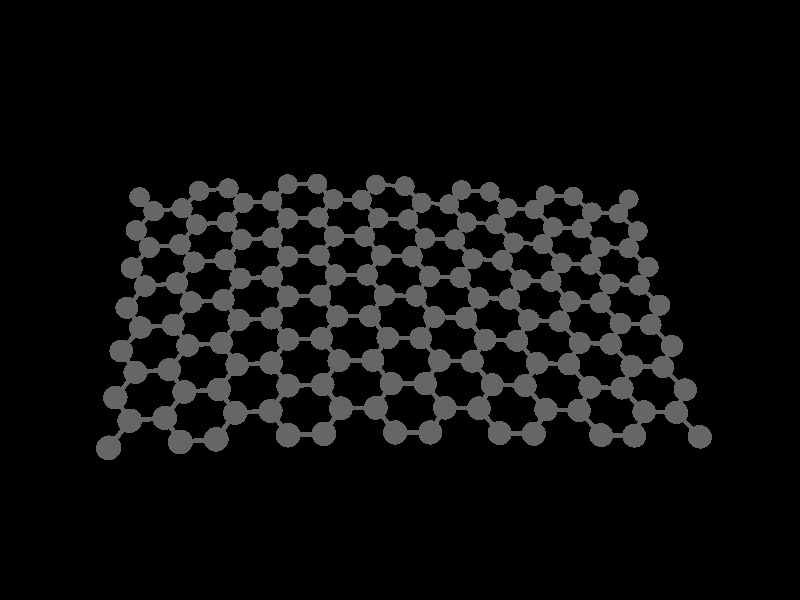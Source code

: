 global_settings {
	ambient_light rgb <0.200000002980232, 0.200000002980232, 0.200000002980232>
	max_trace_level 15
}

background { color rgb <0,0,0> }

camera {
	perspective
	location <-0.0148819452575977, -29.000492094976, 38.4846847431171>
	angle 40
	up <0.0840723008426009, 0.745969355845387, 0.660652380886234>
	right <0.996445876756147, -0.0664241119407586, -0.0518020467602851> * 1.33333333333333
	direction <0.00524050824867341, 0.662659458162713, -0.748902516740861> }

light_source {
	<155.397959614806, -35.3659602068706, 213.692865205999>
	color rgb <1, 1, 1>
	fade_distance 365.312696602477
	fade_power 0
	parallel
	point_at <-155.397959614806, 35.3659602068706, -213.692865205999>
}

light_source {
	<-134.377690779632, 165.604932437318, 23.6443233325725>
	color rgb <0.300000011920929, 0.300000011920929, 0.300000011920929>
	fade_distance 365.312696602477
	fade_power 0
	parallel
	point_at <134.377690779632, -165.604932437318, -23.6443233325725>
}

#default {
	finish {ambient .8 diffuse 1 specular 1 roughness .005 metallic 0.5}
}

union {
cylinder {
	<-7.864178, -2.575187, 0.890837>, 	<-8.6074485, -2.5768525, 0.9076945>, 0.1
	pigment { rgbt <0.400000005960464, 0.400000005960464, 0.400000005960464, 0> }
}
cylinder {
	<-8.6074485, -2.5768525, 0.9076945>, 	<-9.350719, -2.578518, 0.924552>, 0.1
	pigment { rgbt <0.400000005960464, 0.400000005960464, 0.400000005960464, 0> }
}
cylinder {
	<-12.325386, -2.577116, 0.93817>, 	<-11.949053, -1.9329765, 0.942345>, 0.1
	pigment { rgbt <0.400000005960464, 0.400000005960464, 0.400000005960464, 0> }
}
cylinder {
	<-11.949053, -1.9329765, 0.942345>, 	<-11.57272, -1.288837, 0.94652>, 0.1
	pigment { rgbt <0.400000005960464, 0.400000005960464, 0.400000005960464, 0> }
}
cylinder {
	<-11.57272, -1.288837, 0.94652>, 	<-10.8308855, -1.2885205, 0.942676>, 0.1
	pigment { rgbt <0.400000005960464, 0.400000005960464, 0.400000005960464, 0> }
}
cylinder {
	<-10.8308855, -1.2885205, 0.942676>, 	<-10.089051, -1.288204, 0.938832>, 0.1
	pigment { rgbt <0.400000005960464, 0.400000005960464, 0.400000005960464, 0> }
}
cylinder {
	<-10.089051, -1.288204, 0.938832>, 	<-9.719885, -1.933361, 0.931692>, 0.1
	pigment { rgbt <0.400000005960464, 0.400000005960464, 0.400000005960464, 0> }
}
cylinder {
	<-9.719885, -1.933361, 0.931692>, 	<-9.350719, -2.578518, 0.924552>, 0.1
	pigment { rgbt <0.400000005960464, 0.400000005960464, 0.400000005960464, 0> }
}
cylinder {
	<-12.318972, 0.000369, 0.953217>, 	<-11.945846, -0.644234, 0.9498685>, 0.1
	pigment { rgbt <0.400000005960464, 0.400000005960464, 0.400000005960464, 0> }
}
cylinder {
	<-11.945846, -0.644234, 0.9498685>, 	<-11.57272, -1.288837, 0.94652>, 0.1
	pigment { rgbt <0.400000005960464, 0.400000005960464, 0.400000005960464, 0> }
}
cylinder {
	<-10.089051, -1.288204, 0.938832>, 	<-9.7172295, -0.6429015, 0.9372165>, 0.1
	pigment { rgbt <0.400000005960464, 0.400000005960464, 0.400000005960464, 0> }
}
cylinder {
	<-9.7172295, -0.6429015, 0.9372165>, 	<-9.345408, 0.002401, 0.935601>, 0.1
	pigment { rgbt <0.400000005960464, 0.400000005960464, 0.400000005960464, 0> }
}
cylinder {
	<-9.345408, 0.002401, 0.935601>, 	<-8.6026575, 0.0034815, 0.917953>, 0.1
	pigment { rgbt <0.400000005960464, 0.400000005960464, 0.400000005960464, 0> }
}
cylinder {
	<-8.6026575, 0.0034815, 0.917953>, 	<-7.859907, 0.004562, 0.900305>, 0.1
	pigment { rgbt <0.400000005960464, 0.400000005960464, 0.400000005960464, 0> }
}
cylinder {
	<-7.859907, 0.004562, 0.900305>, 	<-7.489249, -0.6399565, 0.883432>, 0.1
	pigment { rgbt <0.400000005960464, 0.400000005960464, 0.400000005960464, 0> }
}
cylinder {
	<-7.489249, -0.6399565, 0.883432>, 	<-7.118591, -1.284475, 0.866559>, 0.1
	pigment { rgbt <0.400000005960464, 0.400000005960464, 0.400000005960464, 0> }
}
cylinder {
	<-7.118591, -1.284475, 0.866559>, 	<-7.4913845, -1.929831, 0.878698>, 0.1
	pigment { rgbt <0.400000005960464, 0.400000005960464, 0.400000005960464, 0> }
}
cylinder {
	<-7.4913845, -1.929831, 0.878698>, 	<-7.864178, -2.575187, 0.890837>, 0.1
	pigment { rgbt <0.400000005960464, 0.400000005960464, 0.400000005960464, 0> }
}
cylinder {
	<-4.891053, -2.56881, 0.740132>, 	<-5.2618305, -1.9250795, 0.765246>, 0.1
	pigment { rgbt <0.400000005960464, 0.400000005960464, 0.400000005960464, 0> }
}
cylinder {
	<-5.2618305, -1.9250795, 0.765246>, 	<-5.632608, -1.281349, 0.79036>, 0.1
	pigment { rgbt <0.400000005960464, 0.400000005960464, 0.400000005960464, 0> }
}
cylinder {
	<-5.632608, -1.281349, 0.79036>, 	<-6.3755995, -1.282912, 0.8284595>, 0.1
	pigment { rgbt <0.400000005960464, 0.400000005960464, 0.400000005960464, 0> }
}
cylinder {
	<-6.3755995, -1.282912, 0.8284595>, 	<-7.118591, -1.284475, 0.866559>, 0.1
	pigment { rgbt <0.400000005960464, 0.400000005960464, 0.400000005960464, 0> }
}
cylinder {
	<-5.632608, -1.281349, 0.79036>, 	<-5.261001, -0.6363685, 0.7686515>, 0.1
	pigment { rgbt <0.400000005960464, 0.400000005960464, 0.400000005960464, 0> }
}
cylinder {
	<-5.261001, -0.6363685, 0.7686515>, 	<-4.889394, 0.008612, 0.746943>, 0.1
	pigment { rgbt <0.400000005960464, 0.400000005960464, 0.400000005960464, 0> }
}
cylinder {
	<-4.889394, 0.008612, 0.746943>, 	<-5.26067, 0.65279, 0.7763925>, 0.1
	pigment { rgbt <0.400000005960464, 0.400000005960464, 0.400000005960464, 0> }
}
cylinder {
	<-5.26067, 0.65279, 0.7763925>, 	<-5.631946, 1.296968, 0.805842>, 0.1
	pigment { rgbt <0.400000005960464, 0.400000005960464, 0.400000005960464, 0> }
}
cylinder {
	<-5.631946, 1.296968, 0.805842>, 	<-6.3747965, 1.296168, 0.843427>, 0.1
	pigment { rgbt <0.400000005960464, 0.400000005960464, 0.400000005960464, 0> }
}
cylinder {
	<-6.3747965, 1.296168, 0.843427>, 	<-7.117647, 1.295368, 0.881012>, 0.1
	pigment { rgbt <0.400000005960464, 0.400000005960464, 0.400000005960464, 0> }
}
cylinder {
	<-7.117647, 1.295368, 0.881012>, 	<-7.488777, 0.649965, 0.8906585>, 0.1
	pigment { rgbt <0.400000005960464, 0.400000005960464, 0.400000005960464, 0> }
}
cylinder {
	<-7.488777, 0.649965, 0.8906585>, 	<-7.859907, 0.004562, 0.900305>, 0.1
	pigment { rgbt <0.400000005960464, 0.400000005960464, 0.400000005960464, 0> }
}
cylinder {
	<-7.117647, 1.295368, 0.881012>, 	<-7.4899485, 1.9399395, 0.8968655>, 0.1
	pigment { rgbt <0.400000005960464, 0.400000005960464, 0.400000005960464, 0> }
}
cylinder {
	<-7.4899485, 1.9399395, 0.8968655>, 	<-7.86225, 2.584511, 0.912719>, 0.1
	pigment { rgbt <0.400000005960464, 0.400000005960464, 0.400000005960464, 0> }
}
cylinder {
	<-7.86225, 2.584511, 0.912719>, 	<-8.6051485, 2.58373, 0.9285835>, 0.1
	pigment { rgbt <0.400000005960464, 0.400000005960464, 0.400000005960464, 0> }
}
cylinder {
	<-8.6051485, 2.58373, 0.9285835>, 	<-9.348047, 2.582949, 0.944448>, 0.1
	pigment { rgbt <0.400000005960464, 0.400000005960464, 0.400000005960464, 0> }
}
cylinder {
	<-9.348047, 2.582949, 0.944448>, 	<-9.7178005, 1.9373295, 0.947578>, 0.1
	pigment { rgbt <0.400000005960464, 0.400000005960464, 0.400000005960464, 0> }
}
cylinder {
	<-9.7178005, 1.9373295, 0.947578>, 	<-10.087554, 1.29171, 0.950708>, 0.1
	pigment { rgbt <0.400000005960464, 0.400000005960464, 0.400000005960464, 0> }
}
cylinder {
	<-10.087554, 1.29171, 0.950708>, 	<-9.716481, 0.6470555, 0.9431545>, 0.1
	pigment { rgbt <0.400000005960464, 0.400000005960464, 0.400000005960464, 0> }
}
cylinder {
	<-9.716481, 0.6470555, 0.9431545>, 	<-9.345408, 0.002401, 0.935601>, 0.1
	pigment { rgbt <0.400000005960464, 0.400000005960464, 0.400000005960464, 0> }
}
cylinder {
	<-10.087554, 1.29171, 0.950708>, 	<-10.829325, 1.2906955, 0.954243>, 0.1
	pigment { rgbt <0.400000005960464, 0.400000005960464, 0.400000005960464, 0> }
}
cylinder {
	<-10.829325, 1.2906955, 0.954243>, 	<-11.571096, 1.289681, 0.957778>, 0.1
	pigment { rgbt <0.400000005960464, 0.400000005960464, 0.400000005960464, 0> }
}
cylinder {
	<-11.571096, 1.289681, 0.957778>, 	<-11.945034, 0.645025, 0.9554975>, 0.1
	pigment { rgbt <0.400000005960464, 0.400000005960464, 0.400000005960464, 0> }
}
cylinder {
	<-11.945034, 0.645025, 0.9554975>, 	<-12.318972, 0.000369, 0.953217>, 0.1
	pigment { rgbt <0.400000005960464, 0.400000005960464, 0.400000005960464, 0> }
}
cylinder {
	<-11.571096, 1.289681, 0.957778>, 	<-11.946511, 1.933287, 0.957214>, 0.1
	pigment { rgbt <0.400000005960464, 0.400000005960464, 0.400000005960464, 0> }
}
cylinder {
	<-11.946511, 1.933287, 0.957214>, 	<-12.321926, 2.576893, 0.95665>, 0.1
	pigment { rgbt <0.400000005960464, 0.400000005960464, 0.400000005960464, 0> }
}
cylinder {
	<-3.405653, 0.010601, 0.621803>, 	<-3.035195, 0.655171, 0.588749>, 0.1
	pigment { rgbt <0.400000005960464, 0.400000005960464, 0.400000005960464, 0> }
}
cylinder {
	<-3.035195, 0.655171, 0.588749>, 	<-2.664737, 1.299741, 0.555695>, 0.1
	pigment { rgbt <0.400000005960464, 0.400000005960464, 0.400000005960464, 0> }
}
cylinder {
	<-3.406394, -2.565548, 0.615998>, 	<-3.035571, -1.921167, 0.5782575>, 0.1
	pigment { rgbt <0.400000005960464, 0.400000005960464, 0.400000005960464, 0> }
}
cylinder {
	<-3.035571, -1.921167, 0.5782575>, 	<-2.664748, -1.276786, 0.540517>, 0.1
	pigment { rgbt <0.400000005960464, 0.400000005960464, 0.400000005960464, 0> }
}
cylinder {
	<-2.664748, -1.276786, 0.540517>, 	<-3.0352005, -0.6330925, 0.58116>, 0.1
	pigment { rgbt <0.400000005960464, 0.400000005960464, 0.400000005960464, 0> }
}
cylinder {
	<-3.0352005, -0.6330925, 0.58116>, 	<-3.405653, 0.010601, 0.621803>, 0.1
	pigment { rgbt <0.400000005960464, 0.400000005960464, 0.400000005960464, 0> }
}
cylinder {
	<-2.664737, 1.299741, 0.555695>, 	<-3.0357185, 1.9436585, 0.5979275>, 0.1
	pigment { rgbt <0.400000005960464, 0.400000005960464, 0.400000005960464, 0> }
}
cylinder {
	<-3.0357185, 1.9436585, 0.5979275>, 	<-3.4067, 2.587576, 0.64016>, 0.1
	pigment { rgbt <0.400000005960464, 0.400000005960464, 0.400000005960464, 0> }
}
cylinder {
	<-5.631946, 1.296968, 0.805842>, 	<-5.2613875, 1.9419235, 0.785316>, 0.1
	pigment { rgbt <0.400000005960464, 0.400000005960464, 0.400000005960464, 0> }
}
cylinder {
	<-5.2613875, 1.9419235, 0.785316>, 	<-4.890829, 2.586879, 0.76479>, 0.1
	pigment { rgbt <0.400000005960464, 0.400000005960464, 0.400000005960464, 0> }
}
cylinder {
	<-4.890829, 2.586879, 0.76479>, 	<-4.1487645, 2.5872275, 0.702475>, 0.1
	pigment { rgbt <0.400000005960464, 0.400000005960464, 0.400000005960464, 0> }
}
cylinder {
	<-4.1487645, 2.5872275, 0.702475>, 	<-3.4067, 2.587576, 0.64016>, 0.1
	pigment { rgbt <0.400000005960464, 0.400000005960464, 0.400000005960464, 0> }
}
cylinder {
	<-4.889394, 0.008612, 0.746943>, 	<-4.1475235, 0.0096065, 0.684373>, 0.1
	pigment { rgbt <0.400000005960464, 0.400000005960464, 0.400000005960464, 0> }
}
cylinder {
	<-4.1475235, 0.0096065, 0.684373>, 	<-3.405653, 0.010601, 0.621803>, 0.1
	pigment { rgbt <0.400000005960464, 0.400000005960464, 0.400000005960464, 0> }
}
cylinder {
	<-4.891053, -2.56881, 0.740132>, 	<-4.1487235, -2.567179, 0.678065>, 0.1
	pigment { rgbt <0.400000005960464, 0.400000005960464, 0.400000005960464, 0> }
}
cylinder {
	<-4.1487235, -2.567179, 0.678065>, 	<-3.406394, -2.565548, 0.615998>, 0.1
	pigment { rgbt <0.400000005960464, 0.400000005960464, 0.400000005960464, 0> }
}
cylinder {
	<1.763623, 1.303062, -0.054996>, 	<1.3953105, 1.9468805, 0.0058525>, 0.1
	pigment { rgbt <0.400000005960464, 0.400000005960464, 0.400000005960464, 0> }
}
cylinder {
	<1.3953105, 1.9468805, 0.0058525>, 	<1.026998, 2.590699, 0.066701>, 0.1
	pigment { rgbt <0.400000005960464, 0.400000005960464, 0.400000005960464, 0> }
}
cylinder {
	<1.765373, -1.273263, -0.062808>, 	<1.3968265, -0.629443, -0.0025945>, 0.1
	pigment { rgbt <0.400000005960464, 0.400000005960464, 0.400000005960464, 0> }
}
cylinder {
	<1.3968265, -0.629443, -0.0025945>, 	<1.02828, 0.014377, 0.057619>, 0.1
	pigment { rgbt <0.400000005960464, 0.400000005960464, 0.400000005960464, 0> }
}
cylinder {
	<1.02828, 0.014377, 0.057619>, 	<1.3959515, 0.6587195, 0.0013115>, 0.1
	pigment { rgbt <0.400000005960464, 0.400000005960464, 0.400000005960464, 0> }
}
cylinder {
	<1.3959515, 0.6587195, 0.0013115>, 	<1.763623, 1.303062, -0.054996>, 0.1
	pigment { rgbt <0.400000005960464, 0.400000005960464, 0.400000005960464, 0> }
}
cylinder {
	<1.030074, -2.561104, 0.052744>, 	<1.3977235, -1.9171835, -0.005032>, 0.1
	pigment { rgbt <0.400000005960464, 0.400000005960464, 0.400000005960464, 0> }
}
cylinder {
	<1.3977235, -1.9171835, -0.005032>, 	<1.765373, -1.273263, -0.062808>, 0.1
	pigment { rgbt <0.400000005960464, 0.400000005960464, 0.400000005960464, 0> }
}
cylinder {
	<-0.447041, 2.589592, 0.287707>, 	<0.2899785, 2.5901455, 0.177204>, 0.1
	pigment { rgbt <0.400000005960464, 0.400000005960464, 0.400000005960464, 0> }
}
cylinder {
	<0.2899785, 2.5901455, 0.177204>, 	<1.026998, 2.590699, 0.066701>, 0.1
	pigment { rgbt <0.400000005960464, 0.400000005960464, 0.400000005960464, 0> }
}
cylinder {
	<-0.446172, 0.013452, 0.273977>, 	<-0.815653, 0.657184, 0.32717>, 0.1
	pigment { rgbt <0.400000005960464, 0.400000005960464, 0.400000005960464, 0> }
}
cylinder {
	<-0.815653, 0.657184, 0.32717>, 	<-1.185134, 1.300916, 0.380363>, 0.1
	pigment { rgbt <0.400000005960464, 0.400000005960464, 0.400000005960464, 0> }
}
cylinder {
	<-0.446172, 0.013452, 0.273977>, 	<0.291054, 0.0139145, 0.165798>, 0.1
	pigment { rgbt <0.400000005960464, 0.400000005960464, 0.400000005960464, 0> }
}
cylinder {
	<0.291054, 0.0139145, 0.165798>, 	<1.02828, 0.014377, 0.057619>, 0.1
	pigment { rgbt <0.400000005960464, 0.400000005960464, 0.400000005960464, 0> }
}
cylinder {
	<-0.445036, -2.561881, 0.268961>, 	<-0.8149355, -1.91845, 0.3178685>, 0.1
	pigment { rgbt <0.400000005960464, 0.400000005960464, 0.400000005960464, 0> }
}
cylinder {
	<-0.8149355, -1.91845, 0.3178685>, 	<-1.184835, -1.275019, 0.366776>, 0.1
	pigment { rgbt <0.400000005960464, 0.400000005960464, 0.400000005960464, 0> }
}
cylinder {
	<-0.445036, -2.561881, 0.268961>, 	<0.292519, -2.5614925, 0.1608525>, 0.1
	pigment { rgbt <0.400000005960464, 0.400000005960464, 0.400000005960464, 0> }
}
cylinder {
	<0.292519, -2.5614925, 0.1608525>, 	<1.030074, -2.561104, 0.052744>, 0.1
	pigment { rgbt <0.400000005960464, 0.400000005960464, 0.400000005960464, 0> }
}
cylinder {
	<-1.185134, 1.300916, 0.380363>, 	<-0.8160875, 1.945254, 0.334035>, 0.1
	pigment { rgbt <0.400000005960464, 0.400000005960464, 0.400000005960464, 0> }
}
cylinder {
	<-0.8160875, 1.945254, 0.334035>, 	<-0.447041, 2.589592, 0.287707>, 0.1
	pigment { rgbt <0.400000005960464, 0.400000005960464, 0.400000005960464, 0> }
}
cylinder {
	<-1.184835, -1.275019, 0.366776>, 	<-0.8155035, -0.6307835, 0.3203765>, 0.1
	pigment { rgbt <0.400000005960464, 0.400000005960464, 0.400000005960464, 0> }
}
cylinder {
	<-0.8155035, -0.6307835, 0.3203765>, 	<-0.446172, 0.013452, 0.273977>, 0.1
	pigment { rgbt <0.400000005960464, 0.400000005960464, 0.400000005960464, 0> }
}
cylinder {
	<-2.664737, 1.299741, 0.555695>, 	<-1.9249355, 1.3003285, 0.468029>, 0.1
	pigment { rgbt <0.400000005960464, 0.400000005960464, 0.400000005960464, 0> }
}
cylinder {
	<-1.9249355, 1.3003285, 0.468029>, 	<-1.185134, 1.300916, 0.380363>, 0.1
	pigment { rgbt <0.400000005960464, 0.400000005960464, 0.400000005960464, 0> }
}
cylinder {
	<-2.664748, -1.276786, 0.540517>, 	<-1.9247915, -1.2759025, 0.4536465>, 0.1
	pigment { rgbt <0.400000005960464, 0.400000005960464, 0.400000005960464, 0> }
}
cylinder {
	<-1.9247915, -1.2759025, 0.4536465>, 	<-1.184835, -1.275019, 0.366776>, 0.1
	pigment { rgbt <0.400000005960464, 0.400000005960464, 0.400000005960464, 0> }
}
cylinder {
	<6.162567, 1.305579, -0.836076>, 	<5.795978, 1.950102, -0.771181>, 0.1
	pigment { rgbt <0.400000005960464, 0.400000005960464, 0.400000005960464, 0> }
}
cylinder {
	<5.795978, 1.950102, -0.771181>, 	<5.429389, 2.594625, -0.706286>, 0.1
	pigment { rgbt <0.400000005960464, 0.400000005960464, 0.400000005960464, 0> }
}
cylinder {
	<6.168035, -1.273541, -0.832028>, 	<5.8005575, -0.628945, -0.7651735>, 0.1
	pigment { rgbt <0.400000005960464, 0.400000005960464, 0.400000005960464, 0> }
}
cylinder {
	<5.8005575, -0.628945, -0.7651735>, 	<5.43308, 0.015651, -0.698319>, 0.1
	pigment { rgbt <0.400000005960464, 0.400000005960464, 0.400000005960464, 0> }
}
cylinder {
	<5.43308, 0.015651, -0.698319>, 	<5.7978235, 0.660615, -0.7671975>, 0.1
	pigment { rgbt <0.400000005960464, 0.400000005960464, 0.400000005960464, 0> }
}
cylinder {
	<5.7978235, 0.660615, -0.7671975>, 	<6.162567, 1.305579, -0.836076>, 0.1
	pigment { rgbt <0.400000005960464, 0.400000005960464, 0.400000005960464, 0> }
}
cylinder {
	<3.964747, 2.593211, -0.436618>, 	<4.697068, 2.593918, -0.571452>, 0.1
	pigment { rgbt <0.400000005960464, 0.400000005960464, 0.400000005960464, 0> }
}
cylinder {
	<4.697068, 2.593918, -0.571452>, 	<5.429389, 2.594625, -0.706286>, 0.1
	pigment { rgbt <0.400000005960464, 0.400000005960464, 0.400000005960464, 0> }
}
cylinder {
	<5.438859, -2.562696, -0.700393>, 	<5.803447, -1.9181185, -0.7662105>, 0.1
	pigment { rgbt <0.400000005960464, 0.400000005960464, 0.400000005960464, 0> }
}
cylinder {
	<5.803447, -1.9181185, -0.7662105>, 	<6.168035, -1.273541, -0.832028>, 0.1
	pigment { rgbt <0.400000005960464, 0.400000005960464, 0.400000005960464, 0> }
}
cylinder {
	<3.232591, 1.303926, -0.304184>, 	<3.598669, 1.9485685, -0.370401>, 0.1
	pigment { rgbt <0.400000005960464, 0.400000005960464, 0.400000005960464, 0> }
}
cylinder {
	<3.598669, 1.9485685, -0.370401>, 	<3.964747, 2.593211, -0.436618>, 0.1
	pigment { rgbt <0.400000005960464, 0.400000005960464, 0.400000005960464, 0> }
}
cylinder {
	<3.967528, 0.015535, -0.434254>, 	<3.6000595, 0.6597305, -0.369219>, 0.1
	pigment { rgbt <0.400000005960464, 0.400000005960464, 0.400000005960464, 0> }
}
cylinder {
	<3.6000595, 0.6597305, -0.369219>, 	<3.232591, 1.303926, -0.304184>, 0.1
	pigment { rgbt <0.400000005960464, 0.400000005960464, 0.400000005960464, 0> }
}
cylinder {
	<3.967528, 0.015535, -0.434254>, 	<4.700304, 0.015593, -0.5662865>, 0.1
	pigment { rgbt <0.400000005960464, 0.400000005960464, 0.400000005960464, 0> }
}
cylinder {
	<4.700304, 0.015593, -0.5662865>, 	<5.43308, 0.015651, -0.698319>, 0.1
	pigment { rgbt <0.400000005960464, 0.400000005960464, 0.400000005960464, 0> }
}
cylinder {
	<3.971855, -2.561452, -0.437804>, 	<3.6035895, -1.9173695, -0.373005>, 0.1
	pigment { rgbt <0.400000005960464, 0.400000005960464, 0.400000005960464, 0> }
}
cylinder {
	<3.6035895, -1.9173695, -0.373005>, 	<3.235324, -1.273287, -0.308206>, 0.1
	pigment { rgbt <0.400000005960464, 0.400000005960464, 0.400000005960464, 0> }
}
cylinder {
	<3.971855, -2.561452, -0.437804>, 	<4.705357, -2.562074, -0.5690985>, 0.1
	pigment { rgbt <0.400000005960464, 0.400000005960464, 0.400000005960464, 0> }
}
cylinder {
	<4.705357, -2.562074, -0.5690985>, 	<5.438859, -2.562696, -0.700393>, 0.1
	pigment { rgbt <0.400000005960464, 0.400000005960464, 0.400000005960464, 0> }
}
cylinder {
	<3.235324, -1.273287, -0.308206>, 	<3.601426, -0.628876, -0.37123>, 0.1
	pigment { rgbt <0.400000005960464, 0.400000005960464, 0.400000005960464, 0> }
}
cylinder {
	<3.601426, -0.628876, -0.37123>, 	<3.967528, 0.015535, -0.434254>, 0.1
	pigment { rgbt <0.400000005960464, 0.400000005960464, 0.400000005960464, 0> }
}
cylinder {
	<10.546047, 1.308082, -1.649936>, 	<10.180079, 1.9529865, -1.5890745>, 0.1
	pigment { rgbt <0.400000005960464, 0.400000005960464, 0.400000005960464, 0> }
}
cylinder {
	<10.180079, 1.9529865, -1.5890745>, 	<9.814111, 2.597891, -1.528213>, 0.1
	pigment { rgbt <0.400000005960464, 0.400000005960464, 0.400000005960464, 0> }
}
cylinder {
	<10.555141, -1.271869, -1.63618>, 	<10.187589, -0.627292, -1.571729>, 0.1
	pigment { rgbt <0.400000005960464, 0.400000005960464, 0.400000005960464, 0> }
}
cylinder {
	<10.187589, -0.627292, -1.571729>, 	<9.820037, 0.017285, -1.507278>, 0.1
	pigment { rgbt <0.400000005960464, 0.400000005960464, 0.400000005960464, 0> }
}
cylinder {
	<9.820037, 0.017285, -1.507278>, 	<10.183042, 0.6626835, -1.578607>, 0.1
	pigment { rgbt <0.400000005960464, 0.400000005960464, 0.400000005960464, 0> }
}
cylinder {
	<10.183042, 0.6626835, -1.578607>, 	<10.546047, 1.308082, -1.649936>, 0.1
	pigment { rgbt <0.400000005960464, 0.400000005960464, 0.400000005960464, 0> }
}
cylinder {
	<8.353304, 2.596889, -1.255388>, 	<9.0837075, 2.59739, -1.3918005>, 0.1
	pigment { rgbt <0.400000005960464, 0.400000005960464, 0.400000005960464, 0> }
}
cylinder {
	<9.0837075, 2.59739, -1.3918005>, 	<9.814111, 2.597891, -1.528213>, 0.1
	pigment { rgbt <0.400000005960464, 0.400000005960464, 0.400000005960464, 0> }
}
cylinder {
	<9.831365, -2.563871, -1.503737>, 	<10.193253, -1.91787, -1.5699585>, 0.1
	pigment { rgbt <0.400000005960464, 0.400000005960464, 0.400000005960464, 0> }
}
cylinder {
	<10.193253, -1.91787, -1.5699585>, 	<10.555141, -1.271869, -1.63618>, 0.1
	pigment { rgbt <0.400000005960464, 0.400000005960464, 0.400000005960464, 0> }
}
cylinder {
	<7.624992, 1.306338, -1.108614>, 	<7.989148, 1.9516135, -1.182001>, 0.1
	pigment { rgbt <0.400000005960464, 0.400000005960464, 0.400000005960464, 0> }
}
cylinder {
	<7.989148, 1.9516135, -1.182001>, 	<8.353304, 2.596889, -1.255388>, 0.1
	pigment { rgbt <0.400000005960464, 0.400000005960464, 0.400000005960464, 0> }
}
cylinder {
	<8.358579, 0.016611, -1.238086>, 	<7.9917855, 0.6614745, -1.17335>, 0.1
	pigment { rgbt <0.400000005960464, 0.400000005960464, 0.400000005960464, 0> }
}
cylinder {
	<7.9917855, 0.6614745, -1.17335>, 	<7.624992, 1.306338, -1.108614>, 0.1
	pigment { rgbt <0.400000005960464, 0.400000005960464, 0.400000005960464, 0> }
}
cylinder {
	<8.358579, 0.016611, -1.238086>, 	<9.089308, 0.016948, -1.372682>, 0.1
	pigment { rgbt <0.400000005960464, 0.400000005960464, 0.400000005960464, 0> }
}
cylinder {
	<9.089308, 0.016948, -1.372682>, 	<9.820037, 0.017285, -1.507278>, 0.1
	pigment { rgbt <0.400000005960464, 0.400000005960464, 0.400000005960464, 0> }
}
cylinder {
	<8.368281, -2.563704, -1.236396>, 	<8.0000375, -1.918908, -1.168642>, 0.1
	pigment { rgbt <0.400000005960464, 0.400000005960464, 0.400000005960464, 0> }
}
cylinder {
	<8.0000375, -1.918908, -1.168642>, 	<7.631794, -1.274112, -1.100888>, 0.1
	pigment { rgbt <0.400000005960464, 0.400000005960464, 0.400000005960464, 0> }
}
cylinder {
	<8.368281, -2.563704, -1.236396>, 	<9.099823, -2.5637875, -1.3700665>, 0.1
	pigment { rgbt <0.400000005960464, 0.400000005960464, 0.400000005960464, 0> }
}
cylinder {
	<9.099823, -2.5637875, -1.3700665>, 	<9.831365, -2.563871, -1.503737>, 0.1
	pigment { rgbt <0.400000005960464, 0.400000005960464, 0.400000005960464, 0> }
}
cylinder {
	<7.631794, -1.274112, -1.100888>, 	<7.9951865, -0.6287505, -1.169487>, 0.1
	pigment { rgbt <0.400000005960464, 0.400000005960464, 0.400000005960464, 0> }
}
cylinder {
	<7.9951865, -0.6287505, -1.169487>, 	<8.358579, 0.016611, -1.238086>, 0.1
	pigment { rgbt <0.400000005960464, 0.400000005960464, 0.400000005960464, 0> }
}
cylinder {
	<12.005471, 1.309034, -1.91647>, 	<12.372213, 1.953319, -1.991098>, 0.1
	pigment { rgbt <0.400000005960464, 0.400000005960464, 0.400000005960464, 0> }
}
cylinder {
	<12.372213, 1.953319, -1.991098>, 	<12.738955, 2.597604, -2.065726>, 0.1
	pigment { rgbt <0.400000005960464, 0.400000005960464, 0.400000005960464, 0> }
}
cylinder {
	<12.745935, 0.021444, -2.038918>, 	<12.375703, 0.665239, -1.977694>, 0.1
	pigment { rgbt <0.400000005960464, 0.400000005960464, 0.400000005960464, 0> }
}
cylinder {
	<12.375703, 0.665239, -1.977694>, 	<12.005471, 1.309034, -1.91647>, 0.1
	pigment { rgbt <0.400000005960464, 0.400000005960464, 0.400000005960464, 0> }
}
cylinder {
	<12.759302, -2.5558, -2.032075>, 	<12.3872965, -1.912551, -1.9661775>, 0.1
	pigment { rgbt <0.400000005960464, 0.400000005960464, 0.400000005960464, 0> }
}
cylinder {
	<12.3872965, -1.912551, -1.9661775>, 	<12.015291, -1.269302, -1.90028>, 0.1
	pigment { rgbt <0.400000005960464, 0.400000005960464, 0.400000005960464, 0> }
}
cylinder {
	<12.015291, -1.269302, -1.90028>, 	<12.380613, -0.623929, -1.969599>, 0.1
	pigment { rgbt <0.400000005960464, 0.400000005960464, 0.400000005960464, 0> }
}
cylinder {
	<12.380613, -0.623929, -1.969599>, 	<12.745935, 0.021444, -2.038918>, 0.1
	pigment { rgbt <0.400000005960464, 0.400000005960464, 0.400000005960464, 0> }
}
cylinder {
	<1.763623, 1.303062, -0.054996>, 	<2.498107, 1.303494, -0.17959>, 0.1
	pigment { rgbt <0.400000005960464, 0.400000005960464, 0.400000005960464, 0> }
}
cylinder {
	<2.498107, 1.303494, -0.17959>, 	<3.232591, 1.303926, -0.304184>, 0.1
	pigment { rgbt <0.400000005960464, 0.400000005960464, 0.400000005960464, 0> }
}
cylinder {
	<1.765373, -1.273263, -0.062808>, 	<2.5003485, -1.273275, -0.185507>, 0.1
	pigment { rgbt <0.400000005960464, 0.400000005960464, 0.400000005960464, 0> }
}
cylinder {
	<2.5003485, -1.273275, -0.185507>, 	<3.235324, -1.273287, -0.308206>, 0.1
	pigment { rgbt <0.400000005960464, 0.400000005960464, 0.400000005960464, 0> }
}
cylinder {
	<6.162567, 1.305579, -0.836076>, 	<6.8937795, 1.3059585, -0.972345>, 0.1
	pigment { rgbt <0.400000005960464, 0.400000005960464, 0.400000005960464, 0> }
}
cylinder {
	<6.8937795, 1.3059585, -0.972345>, 	<7.624992, 1.306338, -1.108614>, 0.1
	pigment { rgbt <0.400000005960464, 0.400000005960464, 0.400000005960464, 0> }
}
cylinder {
	<6.168035, -1.273541, -0.832028>, 	<6.8999145, -1.2738265, -0.966458>, 0.1
	pigment { rgbt <0.400000005960464, 0.400000005960464, 0.400000005960464, 0> }
}
cylinder {
	<6.8999145, -1.2738265, -0.966458>, 	<7.631794, -1.274112, -1.100888>, 0.1
	pigment { rgbt <0.400000005960464, 0.400000005960464, 0.400000005960464, 0> }
}
cylinder {
	<10.546047, 1.308082, -1.649936>, 	<11.275759, 1.308558, -1.783203>, 0.1
	pigment { rgbt <0.400000005960464, 0.400000005960464, 0.400000005960464, 0> }
}
cylinder {
	<11.275759, 1.308558, -1.783203>, 	<12.005471, 1.309034, -1.91647>, 0.1
	pigment { rgbt <0.400000005960464, 0.400000005960464, 0.400000005960464, 0> }
}
cylinder {
	<10.555141, -1.271869, -1.63618>, 	<11.285216, -1.2705855, -1.76823>, 0.1
	pigment { rgbt <0.400000005960464, 0.400000005960464, 0.400000005960464, 0> }
}
cylinder {
	<11.285216, -1.2705855, -1.76823>, 	<12.015291, -1.269302, -1.90028>, 0.1
	pigment { rgbt <0.400000005960464, 0.400000005960464, 0.400000005960464, 0> }
}
cylinder {
	<-0.449564, 5.164935, 0.2933>, 	<0.2874445, 5.1655635, 0.1794825>, 0.1
	pigment { rgbt <0.400000005960464, 0.400000005960464, 0.400000005960464, 0> }
}
cylinder {
	<0.2874445, 5.1655635, 0.1794825>, 	<1.024453, 5.166192, 0.065665>, 0.1
	pigment { rgbt <0.400000005960464, 0.400000005960464, 0.400000005960464, 0> }
}
cylinder {
	<3.962427, 5.169994, -0.452696>, 	<4.694804, 5.1713615, -0.5907635>, 0.1
	pigment { rgbt <0.400000005960464, 0.400000005960464, 0.400000005960464, 0> }
}
cylinder {
	<4.694804, 5.1713615, -0.5907635>, 	<5.427181, 5.172729, -0.728831>, 0.1
	pigment { rgbt <0.400000005960464, 0.400000005960464, 0.400000005960464, 0> }
}
cylinder {
	<1.761808, 3.879364, -0.053422>, 	<1.3931305, 4.522778, 0.0061215>, 0.1
	pigment { rgbt <0.400000005960464, 0.400000005960464, 0.400000005960464, 0> }
}
cylinder {
	<1.3931305, 4.522778, 0.0061215>, 	<1.024453, 5.166192, 0.065665>, 0.1
	pigment { rgbt <0.400000005960464, 0.400000005960464, 0.400000005960464, 0> }
}
cylinder {
	<1.761808, 3.879364, -0.053422>, 	<2.496039, 3.880218, -0.1814545>, 0.1
	pigment { rgbt <0.400000005960464, 0.400000005960464, 0.400000005960464, 0> }
}
cylinder {
	<2.496039, 3.880218, -0.1814545>, 	<3.23027, 3.881072, -0.309487>, 0.1
	pigment { rgbt <0.400000005960464, 0.400000005960464, 0.400000005960464, 0> }
}
cylinder {
	<3.23027, 3.881072, -0.309487>, 	<3.5963485, 4.525533, -0.3810915>, 0.1
	pigment { rgbt <0.400000005960464, 0.400000005960464, 0.400000005960464, 0> }
}
cylinder {
	<3.5963485, 4.525533, -0.3810915>, 	<3.962427, 5.169994, -0.452696>, 0.1
	pigment { rgbt <0.400000005960464, 0.400000005960464, 0.400000005960464, 0> }
}
cylinder {
	<8.352699, 5.176872, -1.287469>, 	<9.0834375, 5.177816, -1.4255815>, 0.1
	pigment { rgbt <0.400000005960464, 0.400000005960464, 0.400000005960464, 0> }
}
cylinder {
	<9.0834375, 5.177816, -1.4255815>, 	<9.814176, 5.17876, -1.563694>, 0.1
	pigment { rgbt <0.400000005960464, 0.400000005960464, 0.400000005960464, 0> }
}
cylinder {
	<6.159712, 3.884552, -0.853966>, 	<5.7934465, 4.5286405, -0.7913985>, 0.1
	pigment { rgbt <0.400000005960464, 0.400000005960464, 0.400000005960464, 0> }
}
cylinder {
	<5.7934465, 4.5286405, -0.7913985>, 	<5.427181, 5.172729, -0.728831>, 0.1
	pigment { rgbt <0.400000005960464, 0.400000005960464, 0.400000005960464, 0> }
}
cylinder {
	<6.159712, 3.884552, -0.853966>, 	<6.8908405, 3.885588, -0.9926985>, 0.1
	pigment { rgbt <0.400000005960464, 0.400000005960464, 0.400000005960464, 0> }
}
cylinder {
	<6.8908405, 3.885588, -0.9926985>, 	<7.621969, 3.886624, -1.131431>, 0.1
	pigment { rgbt <0.400000005960464, 0.400000005960464, 0.400000005960464, 0> }
}
cylinder {
	<12.002026, 3.887182, -1.950066>, 	<12.3706785, 4.5308325, -2.028682>, 0.1
	pigment { rgbt <0.400000005960464, 0.400000005960464, 0.400000005960464, 0> }
}
cylinder {
	<12.3706785, 4.5308325, -2.028682>, 	<12.739331, 5.174483, -2.107298>, 0.1
	pigment { rgbt <0.400000005960464, 0.400000005960464, 0.400000005960464, 0> }
}
cylinder {
	<7.621969, 3.886624, -1.131431>, 	<7.987334, 4.531748, -1.20945>, 0.1
	pigment { rgbt <0.400000005960464, 0.400000005960464, 0.400000005960464, 0> }
}
cylinder {
	<7.987334, 4.531748, -1.20945>, 	<8.352699, 5.176872, -1.287469>, 0.1
	pigment { rgbt <0.400000005960464, 0.400000005960464, 0.400000005960464, 0> }
}
cylinder {
	<10.542899, 3.887865, -1.680384>, 	<10.1785375, 4.5333125, -1.622039>, 0.1
	pigment { rgbt <0.400000005960464, 0.400000005960464, 0.400000005960464, 0> }
}
cylinder {
	<10.1785375, 4.5333125, -1.622039>, 	<9.814176, 5.17876, -1.563694>, 0.1
	pigment { rgbt <0.400000005960464, 0.400000005960464, 0.400000005960464, 0> }
}
cylinder {
	<10.542899, 3.887865, -1.680384>, 	<11.2724625, 3.8875235, -1.815225>, 0.1
	pigment { rgbt <0.400000005960464, 0.400000005960464, 0.400000005960464, 0> }
}
cylinder {
	<11.2724625, 3.8875235, -1.815225>, 	<12.002026, 3.887182, -1.950066>, 0.1
	pigment { rgbt <0.400000005960464, 0.400000005960464, 0.400000005960464, 0> }
}
cylinder {
	<-1.186967, 3.876908, 0.393279>, 	<-0.8182655, 4.5209215, 0.3432895>, 0.1
	pigment { rgbt <0.400000005960464, 0.400000005960464, 0.400000005960464, 0> }
}
cylinder {
	<-0.8182655, 4.5209215, 0.3432895>, 	<-0.449564, 5.164935, 0.2933>, 0.1
	pigment { rgbt <0.400000005960464, 0.400000005960464, 0.400000005960464, 0> }
}
cylinder {
	<-2.666996, 3.876363, 0.571393>, 	<-3.039124, 4.5201435, 0.6117155>, 0.1
	pigment { rgbt <0.400000005960464, 0.400000005960464, 0.400000005960464, 0> }
}
cylinder {
	<-3.039124, 4.5201435, 0.6117155>, 	<-3.411252, 5.163924, 0.652038>, 0.1
	pigment { rgbt <0.400000005960464, 0.400000005960464, 0.400000005960464, 0> }
}
cylinder {
	<-2.666996, 3.876363, 0.571393>, 	<-1.9269815, 3.8766355, 0.482336>, 0.1
	pigment { rgbt <0.400000005960464, 0.400000005960464, 0.400000005960464, 0> }
}
cylinder {
	<-1.9269815, 3.8766355, 0.482336>, 	<-1.186967, 3.876908, 0.393279>, 0.1
	pigment { rgbt <0.400000005960464, 0.400000005960464, 0.400000005960464, 0> }
}
cylinder {
	<-4.896803, 5.164658, 0.775121>, 	<-4.1540275, 5.164291, 0.7135795>, 0.1
	pigment { rgbt <0.400000005960464, 0.400000005960464, 0.400000005960464, 0> }
}
cylinder {
	<-4.1540275, 5.164291, 0.7135795>, 	<-3.411252, 5.163924, 0.652038>, 0.1
	pigment { rgbt <0.400000005960464, 0.400000005960464, 0.400000005960464, 0> }
}
cylinder {
	<-5.636325, 3.875482, 0.819554>, 	<-6.379712, 3.875436, 0.8550445>, 0.1
	pigment { rgbt <0.400000005960464, 0.400000005960464, 0.400000005960464, 0> }
}
cylinder {
	<-6.379712, 3.875436, 0.8550445>, 	<-7.123099, 3.87539, 0.890535>, 0.1
	pigment { rgbt <0.400000005960464, 0.400000005960464, 0.400000005960464, 0> }
}
cylinder {
	<-5.636325, 3.875482, 0.819554>, 	<-5.266564, 4.52007, 0.7973375>, 0.1
	pigment { rgbt <0.400000005960464, 0.400000005960464, 0.400000005960464, 0> }
}
cylinder {
	<-5.266564, 4.52007, 0.7973375>, 	<-4.896803, 5.164658, 0.775121>, 0.1
	pigment { rgbt <0.400000005960464, 0.400000005960464, 0.400000005960464, 0> }
}
cylinder {
	<-7.123099, 3.87539, 0.890535>, 	<-7.4975695, 4.5199515, 0.9014705>, 0.1
	pigment { rgbt <0.400000005960464, 0.400000005960464, 0.400000005960464, 0> }
}
cylinder {
	<-7.4975695, 4.5199515, 0.9014705>, 	<-7.87204, 5.164513, 0.912406>, 0.1
	pigment { rgbt <0.400000005960464, 0.400000005960464, 0.400000005960464, 0> }
}
cylinder {
	<-7.87204, 5.164513, 0.912406>, 	<-8.6156595, 5.164268, 0.924682>, 0.1
	pigment { rgbt <0.400000005960464, 0.400000005960464, 0.400000005960464, 0> }
}
cylinder {
	<-8.6156595, 5.164268, 0.924682>, 	<-9.359279, 5.164023, 0.936958>, 0.1
	pigment { rgbt <0.400000005960464, 0.400000005960464, 0.400000005960464, 0> }
}
cylinder {
	<-9.359279, 5.164023, 0.936958>, 	<-9.7270035, 4.517849, 0.943347>, 0.1
	pigment { rgbt <0.400000005960464, 0.400000005960464, 0.400000005960464, 0> }
}
cylinder {
	<-9.7270035, 4.517849, 0.943347>, 	<-10.094728, 3.871675, 0.949736>, 0.1
	pigment { rgbt <0.400000005960464, 0.400000005960464, 0.400000005960464, 0> }
}
cylinder {
	<-11.578639, 3.868169, 0.952142>, 	<-10.8366835, 3.869922, 0.950939>, 0.1
	pigment { rgbt <0.400000005960464, 0.400000005960464, 0.400000005960464, 0> }
}
cylinder {
	<-10.8366835, 3.869922, 0.950939>, 	<-10.094728, 3.871675, 0.949736>, 0.1
	pigment { rgbt <0.400000005960464, 0.400000005960464, 0.400000005960464, 0> }
}
cylinder {
	<-11.578639, 3.868169, 0.952142>, 	<-11.9566455, 4.511165, 0.944086>, 0.1
	pigment { rgbt <0.400000005960464, 0.400000005960464, 0.400000005960464, 0> }
}
cylinder {
	<-11.9566455, 4.511165, 0.944086>, 	<-12.334652, 5.154161, 0.93603>, 0.1
	pigment { rgbt <0.400000005960464, 0.400000005960464, 0.400000005960464, 0> }
}
cylinder {
	<-0.452446, 7.738205, 0.294177>, 	<0.2839185, 7.738903, 0.1752595>, 0.1
	pigment { rgbt <0.400000005960464, 0.400000005960464, 0.400000005960464, 0> }
}
cylinder {
	<0.2839185, 7.738903, 0.1752595>, 	<1.020283, 7.739601, 0.056342>, 0.1
	pigment { rgbt <0.400000005960464, 0.400000005960464, 0.400000005960464, 0> }
}
cylinder {
	<3.959827, 7.74455, -0.481996>, 	<4.6922085, 7.7465435, -0.623522>, 0.1
	pigment { rgbt <0.400000005960464, 0.400000005960464, 0.400000005960464, 0> }
}
cylinder {
	<4.6922085, 7.7465435, -0.623522>, 	<5.42459, 7.748537, -0.765048>, 0.1
	pigment { rgbt <0.400000005960464, 0.400000005960464, 0.400000005960464, 0> }
}
cylinder {
	<1.758731, 6.454123, -0.064237>, 	<1.389507, 7.096862, -0.0039475>, 0.1
	pigment { rgbt <0.400000005960464, 0.400000005960464, 0.400000005960464, 0> }
}
cylinder {
	<1.389507, 7.096862, -0.0039475>, 	<1.020283, 7.739601, 0.056342>, 0.1
	pigment { rgbt <0.400000005960464, 0.400000005960464, 0.400000005960464, 0> }
}
cylinder {
	<1.758731, 6.454123, -0.064237>, 	<2.493044, 6.455343, -0.196547>, 0.1
	pigment { rgbt <0.400000005960464, 0.400000005960464, 0.400000005960464, 0> }
}
cylinder {
	<2.493044, 6.455343, -0.196547>, 	<3.227357, 6.456563, -0.328857>, 0.1
	pigment { rgbt <0.400000005960464, 0.400000005960464, 0.400000005960464, 0> }
}
cylinder {
	<3.227357, 6.456563, -0.328857>, 	<3.593592, 7.1005565, -0.4054265>, 0.1
	pigment { rgbt <0.400000005960464, 0.400000005960464, 0.400000005960464, 0> }
}
cylinder {
	<3.593592, 7.1005565, -0.4054265>, 	<3.959827, 7.74455, -0.481996>, 0.1
	pigment { rgbt <0.400000005960464, 0.400000005960464, 0.400000005960464, 0> }
}
cylinder {
	<8.357073, 7.756041, -1.331517>, 	<9.0891655, 7.7582565, -1.470401>, 0.1
	pigment { rgbt <0.400000005960464, 0.400000005960464, 0.400000005960464, 0> }
}
cylinder {
	<9.0891655, 7.7582565, -1.470401>, 	<9.821258, 7.760472, -1.609285>, 0.1
	pigment { rgbt <0.400000005960464, 0.400000005960464, 0.400000005960464, 0> }
}
cylinder {
	<6.158649, 6.462208, -0.886492>, 	<5.7916195, 7.1053725, -0.82577>, 0.1
	pigment { rgbt <0.400000005960464, 0.400000005960464, 0.400000005960464, 0> }
}
cylinder {
	<5.7916195, 7.1053725, -0.82577>, 	<5.42459, 7.748537, -0.765048>, 0.1
	pigment { rgbt <0.400000005960464, 0.400000005960464, 0.400000005960464, 0> }
}
cylinder {
	<6.158649, 6.462208, -0.886492>, 	<6.890697, 6.464111, -1.027344>, 0.1
	pigment { rgbt <0.400000005960464, 0.400000005960464, 0.400000005960464, 0> }
}
cylinder {
	<6.890697, 6.464111, -1.027344>, 	<7.622745, 6.466014, -1.168196>, 0.1
	pigment { rgbt <0.400000005960464, 0.400000005960464, 0.400000005960464, 0> }
}
cylinder {
	<12.007462, 6.467441, -1.994552>, 	<12.3797805, 7.1111125, -2.074973>, 0.1
	pigment { rgbt <0.400000005960464, 0.400000005960464, 0.400000005960464, 0> }
}
cylinder {
	<12.3797805, 7.1111125, -2.074973>, 	<12.752099, 7.754784, -2.155394>, 0.1
	pigment { rgbt <0.400000005960464, 0.400000005960464, 0.400000005960464, 0> }
}
cylinder {
	<7.622745, 6.466014, -1.168196>, 	<7.989909, 7.1110275, -1.2498565>, 0.1
	pigment { rgbt <0.400000005960464, 0.400000005960464, 0.400000005960464, 0> }
}
cylinder {
	<7.989909, 7.1110275, -1.2498565>, 	<8.357073, 7.756041, -1.331517>, 0.1
	pigment { rgbt <0.400000005960464, 0.400000005960464, 0.400000005960464, 0> }
}
cylinder {
	<10.547194, 6.468742, -1.722644>, 	<10.184226, 7.114607, -1.6659645>, 0.1
	pigment { rgbt <0.400000005960464, 0.400000005960464, 0.400000005960464, 0> }
}
cylinder {
	<10.184226, 7.114607, -1.6659645>, 	<9.821258, 7.760472, -1.609285>, 0.1
	pigment { rgbt <0.400000005960464, 0.400000005960464, 0.400000005960464, 0> }
}
cylinder {
	<10.547194, 6.468742, -1.722644>, 	<11.277328, 6.4680915, -1.858598>, 0.1
	pigment { rgbt <0.400000005960464, 0.400000005960464, 0.400000005960464, 0> }
}
cylinder {
	<11.277328, 6.4680915, -1.858598>, 	<12.007462, 6.467441, -1.994552>, 0.1
	pigment { rgbt <0.400000005960464, 0.400000005960464, 0.400000005960464, 0> }
}
cylinder {
	<-1.190671, 6.45144, 0.397824>, 	<-0.8215585, 7.0948225, 0.3460005>, 0.1
	pigment { rgbt <0.400000005960464, 0.400000005960464, 0.400000005960464, 0> }
}
cylinder {
	<-0.8215585, 7.0948225, 0.3460005>, 	<-0.452446, 7.738205, 0.294177>, 0.1
	pigment { rgbt <0.400000005960464, 0.400000005960464, 0.400000005960464, 0> }
}
cylinder {
	<-2.671863, 6.451493, 0.579837>, 	<-3.044852, 7.094849, 0.6213605>, 0.1
	pigment { rgbt <0.400000005960464, 0.400000005960464, 0.400000005960464, 0> }
}
cylinder {
	<-3.044852, 7.094849, 0.6213605>, 	<-3.417841, 7.738205, 0.662884>, 0.1
	pigment { rgbt <0.400000005960464, 0.400000005960464, 0.400000005960464, 0> }
}
cylinder {
	<-2.671863, 6.451493, 0.579837>, 	<-1.931267, 6.4514665, 0.4888305>, 0.1
	pigment { rgbt <0.400000005960464, 0.400000005960464, 0.400000005960464, 0> }
}
cylinder {
	<-1.931267, 6.4514665, 0.4888305>, 	<-1.190671, 6.45144, 0.397824>, 0.1
	pigment { rgbt <0.400000005960464, 0.400000005960464, 0.400000005960464, 0> }
}
cylinder {
	<-4.904822, 7.740578, 0.783255>, 	<-4.1613315, 7.7393915, 0.7230695>, 0.1
	pigment { rgbt <0.400000005960464, 0.400000005960464, 0.400000005960464, 0> }
}
cylinder {
	<-4.1613315, 7.7393915, 0.7230695>, 	<-3.417841, 7.738205, 0.662884>, 0.1
	pigment { rgbt <0.400000005960464, 0.400000005960464, 0.400000005960464, 0> }
}
cylinder {
	<-5.645489, 6.453107, 0.824065>, 	<-6.3903025, 6.4539825, 0.856021>, 0.1
	pigment { rgbt <0.400000005960464, 0.400000005960464, 0.400000005960464, 0> }
}
cylinder {
	<-6.3903025, 6.4539825, 0.856021>, 	<-7.135116, 6.454858, 0.887977>, 0.1
	pigment { rgbt <0.400000005960464, 0.400000005960464, 0.400000005960464, 0> }
}
cylinder {
	<-5.645489, 6.453107, 0.824065>, 	<-5.2751555, 7.0968425, 0.80366>, 0.1
	pigment { rgbt <0.400000005960464, 0.400000005960464, 0.400000005960464, 0> }
}
cylinder {
	<-5.2751555, 7.0968425, 0.80366>, 	<-4.904822, 7.740578, 0.783255>, 0.1
	pigment { rgbt <0.400000005960464, 0.400000005960464, 0.400000005960464, 0> }
}
cylinder {
	<-7.135116, 6.454858, 0.887977>, 	<-7.5120165, 7.099399, 0.895476>, 0.1
	pigment { rgbt <0.400000005960464, 0.400000005960464, 0.400000005960464, 0> }
}
cylinder {
	<-7.5120165, 7.099399, 0.895476>, 	<-7.888917, 7.74394, 0.902975>, 0.1
	pigment { rgbt <0.400000005960464, 0.400000005960464, 0.400000005960464, 0> }
}
cylinder {
	<-7.888917, 7.74394, 0.902975>, 	<-8.6340825, 7.7450585, 0.9091775>, 0.1
	pigment { rgbt <0.400000005960464, 0.400000005960464, 0.400000005960464, 0> }
}
cylinder {
	<-8.6340825, 7.7450585, 0.9091775>, 	<-9.379248, 7.746177, 0.91538>, 0.1
	pigment { rgbt <0.400000005960464, 0.400000005960464, 0.400000005960464, 0> }
}
cylinder {
	<-9.379248, 7.746177, 0.91538>, 	<-9.7453275, 7.099527, 0.922164>, 0.1
	pigment { rgbt <0.400000005960464, 0.400000005960464, 0.400000005960464, 0> }
}
cylinder {
	<-9.7453275, 7.099527, 0.922164>, 	<-10.111407, 6.452877, 0.928948>, 0.1
	pigment { rgbt <0.400000005960464, 0.400000005960464, 0.400000005960464, 0> }
}
cylinder {
	<-10.111407, 6.452877, 0.928948>, 	<-10.854125, 6.4507725, 0.9254865>, 0.1
	pigment { rgbt <0.400000005960464, 0.400000005960464, 0.400000005960464, 0> }
}
cylinder {
	<-10.854125, 6.4507725, 0.9254865>, 	<-11.596843, 6.448668, 0.922025>, 0.1
	pigment { rgbt <0.400000005960464, 0.400000005960464, 0.400000005960464, 0> }
}
cylinder {
	<-11.596843, 6.448668, 0.922025>, 	<-11.978724, 7.091552, 0.9062055>, 0.1
	pigment { rgbt <0.400000005960464, 0.400000005960464, 0.400000005960464, 0> }
}
cylinder {
	<-11.978724, 7.091552, 0.9062055>, 	<-12.360605, 7.734436, 0.890386>, 0.1
	pigment { rgbt <0.400000005960464, 0.400000005960464, 0.400000005960464, 0> }
}
cylinder {
	<-11.578639, 3.868169, 0.952142>, 	<-11.9502825, 3.222531, 0.954396>, 0.1
	pigment { rgbt <0.400000005960464, 0.400000005960464, 0.400000005960464, 0> }
}
cylinder {
	<-11.9502825, 3.222531, 0.954396>, 	<-12.321926, 2.576893, 0.95665>, 0.1
	pigment { rgbt <0.400000005960464, 0.400000005960464, 0.400000005960464, 0> }
}
cylinder {
	<-10.094728, 3.871675, 0.949736>, 	<-9.7213875, 3.227312, 0.947092>, 0.1
	pigment { rgbt <0.400000005960464, 0.400000005960464, 0.400000005960464, 0> }
}
cylinder {
	<-9.7213875, 3.227312, 0.947092>, 	<-9.348047, 2.582949, 0.944448>, 0.1
	pigment { rgbt <0.400000005960464, 0.400000005960464, 0.400000005960464, 0> }
}
cylinder {
	<-7.123099, 3.87539, 0.890535>, 	<-7.4926745, 3.2299505, 0.901627>, 0.1
	pigment { rgbt <0.400000005960464, 0.400000005960464, 0.400000005960464, 0> }
}
cylinder {
	<-7.4926745, 3.2299505, 0.901627>, 	<-7.86225, 2.584511, 0.912719>, 0.1
	pigment { rgbt <0.400000005960464, 0.400000005960464, 0.400000005960464, 0> }
}
cylinder {
	<-5.636325, 3.875482, 0.819554>, 	<-5.263577, 3.2311805, 0.792172>, 0.1
	pigment { rgbt <0.400000005960464, 0.400000005960464, 0.400000005960464, 0> }
}
cylinder {
	<-5.263577, 3.2311805, 0.792172>, 	<-4.890829, 2.586879, 0.76479>, 0.1
	pigment { rgbt <0.400000005960464, 0.400000005960464, 0.400000005960464, 0> }
}
cylinder {
	<-2.666996, 3.876363, 0.571393>, 	<-3.036848, 3.2319695, 0.6057765>, 0.1
	pigment { rgbt <0.400000005960464, 0.400000005960464, 0.400000005960464, 0> }
}
cylinder {
	<-3.036848, 3.2319695, 0.6057765>, 	<-3.4067, 2.587576, 0.64016>, 0.1
	pigment { rgbt <0.400000005960464, 0.400000005960464, 0.400000005960464, 0> }
}
cylinder {
	<-1.186967, 3.876908, 0.393279>, 	<-0.817004, 3.23325, 0.340493>, 0.1
	pigment { rgbt <0.400000005960464, 0.400000005960464, 0.400000005960464, 0> }
}
cylinder {
	<-0.817004, 3.23325, 0.340493>, 	<-0.447041, 2.589592, 0.287707>, 0.1
	pigment { rgbt <0.400000005960464, 0.400000005960464, 0.400000005960464, 0> }
}
cylinder {
	<1.761808, 3.879364, -0.053422>, 	<1.394403, 3.2350315, 0.0066395>, 0.1
	pigment { rgbt <0.400000005960464, 0.400000005960464, 0.400000005960464, 0> }
}
cylinder {
	<1.394403, 3.2350315, 0.0066395>, 	<1.026998, 2.590699, 0.066701>, 0.1
	pigment { rgbt <0.400000005960464, 0.400000005960464, 0.400000005960464, 0> }
}
cylinder {
	<3.23027, 3.881072, -0.309487>, 	<3.5975085, 3.2371415, -0.3730525>, 0.1
	pigment { rgbt <0.400000005960464, 0.400000005960464, 0.400000005960464, 0> }
}
cylinder {
	<3.5975085, 3.2371415, -0.3730525>, 	<3.964747, 2.593211, -0.436618>, 0.1
	pigment { rgbt <0.400000005960464, 0.400000005960464, 0.400000005960464, 0> }
}
cylinder {
	<6.159712, 3.884552, -0.853966>, 	<5.7945505, 3.2395885, -0.780126>, 0.1
	pigment { rgbt <0.400000005960464, 0.400000005960464, 0.400000005960464, 0> }
}
cylinder {
	<5.7945505, 3.2395885, -0.780126>, 	<5.429389, 2.594625, -0.706286>, 0.1
	pigment { rgbt <0.400000005960464, 0.400000005960464, 0.400000005960464, 0> }
}
cylinder {
	<7.621969, 3.886624, -1.131431>, 	<7.9876365, 3.2417565, -1.1934095>, 0.1
	pigment { rgbt <0.400000005960464, 0.400000005960464, 0.400000005960464, 0> }
}
cylinder {
	<7.9876365, 3.2417565, -1.1934095>, 	<8.353304, 2.596889, -1.255388>, 0.1
	pigment { rgbt <0.400000005960464, 0.400000005960464, 0.400000005960464, 0> }
}
cylinder {
	<10.542899, 3.887865, -1.680384>, 	<10.178505, 3.242878, -1.6042985>, 0.1
	pigment { rgbt <0.400000005960464, 0.400000005960464, 0.400000005960464, 0> }
}
cylinder {
	<10.178505, 3.242878, -1.6042985>, 	<9.814111, 2.597891, -1.528213>, 0.1
	pigment { rgbt <0.400000005960464, 0.400000005960464, 0.400000005960464, 0> }
}
cylinder {
	<12.002026, 3.887182, -1.950066>, 	<12.3704905, 3.242393, -2.007896>, 0.1
	pigment { rgbt <0.400000005960464, 0.400000005960464, 0.400000005960464, 0> }
}
cylinder {
	<12.3704905, 3.242393, -2.007896>, 	<12.738955, 2.597604, -2.065726>, 0.1
	pigment { rgbt <0.400000005960464, 0.400000005960464, 0.400000005960464, 0> }
}
cylinder {
	<-11.596843, 6.448668, 0.922025>, 	<-11.9657475, 5.8014145, 0.9290275>, 0.1
	pigment { rgbt <0.400000005960464, 0.400000005960464, 0.400000005960464, 0> }
}
cylinder {
	<-11.9657475, 5.8014145, 0.9290275>, 	<-12.334652, 5.154161, 0.93603>, 0.1
	pigment { rgbt <0.400000005960464, 0.400000005960464, 0.400000005960464, 0> }
}
cylinder {
	<-10.111407, 6.452877, 0.928948>, 	<-9.735343, 5.80845, 0.932953>, 0.1
	pigment { rgbt <0.400000005960464, 0.400000005960464, 0.400000005960464, 0> }
}
cylinder {
	<-9.735343, 5.80845, 0.932953>, 	<-9.359279, 5.164023, 0.936958>, 0.1
	pigment { rgbt <0.400000005960464, 0.400000005960464, 0.400000005960464, 0> }
}
cylinder {
	<-7.135116, 6.454858, 0.887977>, 	<-7.503578, 5.8096855, 0.9001915>, 0.1
	pigment { rgbt <0.400000005960464, 0.400000005960464, 0.400000005960464, 0> }
}
cylinder {
	<-7.503578, 5.8096855, 0.9001915>, 	<-7.87204, 5.164513, 0.912406>, 0.1
	pigment { rgbt <0.400000005960464, 0.400000005960464, 0.400000005960464, 0> }
}
cylinder {
	<-5.645489, 6.453107, 0.824065>, 	<-5.271146, 5.8088825, 0.799593>, 0.1
	pigment { rgbt <0.400000005960464, 0.400000005960464, 0.400000005960464, 0> }
}
cylinder {
	<-5.271146, 5.8088825, 0.799593>, 	<-4.896803, 5.164658, 0.775121>, 0.1
	pigment { rgbt <0.400000005960464, 0.400000005960464, 0.400000005960464, 0> }
}
cylinder {
	<-2.671863, 6.451493, 0.579837>, 	<-3.0415575, 5.8077085, 0.6159375>, 0.1
	pigment { rgbt <0.400000005960464, 0.400000005960464, 0.400000005960464, 0> }
}
cylinder {
	<-3.0415575, 5.8077085, 0.6159375>, 	<-3.411252, 5.163924, 0.652038>, 0.1
	pigment { rgbt <0.400000005960464, 0.400000005960464, 0.400000005960464, 0> }
}
cylinder {
	<-1.190671, 6.45144, 0.397824>, 	<-0.8201175, 5.8081875, 0.345562>, 0.1
	pigment { rgbt <0.400000005960464, 0.400000005960464, 0.400000005960464, 0> }
}
cylinder {
	<-0.8201175, 5.8081875, 0.345562>, 	<-0.449564, 5.164935, 0.2933>, 0.1
	pigment { rgbt <0.400000005960464, 0.400000005960464, 0.400000005960464, 0> }
}
cylinder {
	<1.758731, 6.454123, -0.064237>, 	<1.391592, 5.8101575, 0.000713999999999999>, 0.1
	pigment { rgbt <0.400000005960464, 0.400000005960464, 0.400000005960464, 0> }
}
cylinder {
	<1.391592, 5.8101575, 0.000713999999999999>, 	<1.024453, 5.166192, 0.065665>, 0.1
	pigment { rgbt <0.400000005960464, 0.400000005960464, 0.400000005960464, 0> }
}
cylinder {
	<3.227357, 6.456563, -0.328857>, 	<3.594892, 5.8132785, -0.3907765>, 0.1
	pigment { rgbt <0.400000005960464, 0.400000005960464, 0.400000005960464, 0> }
}
cylinder {
	<3.594892, 5.8132785, -0.3907765>, 	<3.962427, 5.169994, -0.452696>, 0.1
	pigment { rgbt <0.400000005960464, 0.400000005960464, 0.400000005960464, 0> }
}
cylinder {
	<6.158649, 6.462208, -0.886492>, 	<5.792915, 5.8174685, -0.8076615>, 0.1
	pigment { rgbt <0.400000005960464, 0.400000005960464, 0.400000005960464, 0> }
}
cylinder {
	<5.792915, 5.8174685, -0.8076615>, 	<5.427181, 5.172729, -0.728831>, 0.1
	pigment { rgbt <0.400000005960464, 0.400000005960464, 0.400000005960464, 0> }
}
cylinder {
	<7.622745, 6.466014, -1.168196>, 	<7.987722, 5.821443, -1.2278325>, 0.1
	pigment { rgbt <0.400000005960464, 0.400000005960464, 0.400000005960464, 0> }
}
cylinder {
	<7.987722, 5.821443, -1.2278325>, 	<8.352699, 5.176872, -1.287469>, 0.1
	pigment { rgbt <0.400000005960464, 0.400000005960464, 0.400000005960464, 0> }
}
cylinder {
	<10.547194, 6.468742, -1.722644>, 	<10.180685, 5.823751, -1.643169>, 0.1
	pigment { rgbt <0.400000005960464, 0.400000005960464, 0.400000005960464, 0> }
}
cylinder {
	<10.180685, 5.823751, -1.643169>, 	<9.814176, 5.17876, -1.563694>, 0.1
	pigment { rgbt <0.400000005960464, 0.400000005960464, 0.400000005960464, 0> }
}
cylinder {
	<12.007462, 6.467441, -1.994552>, 	<12.3733965, 5.820962, -2.050925>, 0.1
	pigment { rgbt <0.400000005960464, 0.400000005960464, 0.400000005960464, 0> }
}
cylinder {
	<12.3733965, 5.820962, -2.050925>, 	<12.739331, 5.174483, -2.107298>, 0.1
	pigment { rgbt <0.400000005960464, 0.400000005960464, 0.400000005960464, 0> }
}
cylinder {
	<-0.458846, 10.314117, 0.311594>, 	<0.281743, 10.31485, 0.1807335>, 0.1
	pigment { rgbt <0.400000005960464, 0.400000005960464, 0.400000005960464, 0> }
}
cylinder {
	<0.281743, 10.31485, 0.1807335>, 	<1.022332, 10.315583, 0.049873>, 0.1
	pigment { rgbt <0.400000005960464, 0.400000005960464, 0.400000005960464, 0> }
}
cylinder {
	<3.948763, 10.321014, -0.516064>, 	<4.686766, 10.3233555, -0.6642785>, 0.1
	pigment { rgbt <0.400000005960464, 0.400000005960464, 0.400000005960464, 0> }
}
cylinder {
	<4.686766, 10.3233555, -0.6642785>, 	<5.424769, 10.325697, -0.812493>, 0.1
	pigment { rgbt <0.400000005960464, 0.400000005960464, 0.400000005960464, 0> }
}
cylinder {
	<1.754592, 9.024944, -0.079757>, 	<1.388462, 9.6702635, -0.014942>, 0.1
	pigment { rgbt <0.400000005960464, 0.400000005960464, 0.400000005960464, 0> }
}
cylinder {
	<1.388462, 9.6702635, -0.014942>, 	<1.022332, 10.315583, 0.049873>, 0.1
	pigment { rgbt <0.400000005960464, 0.400000005960464, 0.400000005960464, 0> }
}
cylinder {
	<1.754592, 9.024944, -0.079757>, 	<2.488845, 9.026356, -0.218358>, 0.1
	pigment { rgbt <0.400000005960464, 0.400000005960464, 0.400000005960464, 0> }
}
cylinder {
	<2.488845, 9.026356, -0.218358>, 	<3.223098, 9.027768, -0.356959>, 0.1
	pigment { rgbt <0.400000005960464, 0.400000005960464, 0.400000005960464, 0> }
}
cylinder {
	<3.223098, 9.027768, -0.356959>, 	<3.5859305, 9.674391, -0.4365115>, 0.1
	pigment { rgbt <0.400000005960464, 0.400000005960464, 0.400000005960464, 0> }
}
cylinder {
	<3.5859305, 9.674391, -0.4365115>, 	<3.948763, 10.321014, -0.516064>, 0.1
	pigment { rgbt <0.400000005960464, 0.400000005960464, 0.400000005960464, 0> }
}
cylinder {
	<8.355011, 10.336905, -1.383261>, 	<9.0972645, 10.3410255, -1.5229>, 0.1
	pigment { rgbt <0.400000005960464, 0.400000005960464, 0.400000005960464, 0> }
}
cylinder {
	<9.0972645, 10.3410255, -1.5229>, 	<9.839518, 10.345146, -1.662539>, 0.1
	pigment { rgbt <0.400000005960464, 0.400000005960464, 0.400000005960464, 0> }
}
cylinder {
	<6.156888, 9.035544, -0.931024>, 	<5.7908285, 9.6806205, -0.8717585>, 0.1
	pigment { rgbt <0.400000005960464, 0.400000005960464, 0.400000005960464, 0> }
}
cylinder {
	<5.7908285, 9.6806205, -0.8717585>, 	<5.424769, 10.325697, -0.812493>, 0.1
	pigment { rgbt <0.400000005960464, 0.400000005960464, 0.400000005960464, 0> }
}
cylinder {
	<6.156888, 9.035544, -0.931024>, 	<6.8908915, 9.038323, -1.073552>, 0.1
	pigment { rgbt <0.400000005960464, 0.400000005960464, 0.400000005960464, 0> }
}
cylinder {
	<6.8908915, 9.038323, -1.073552>, 	<7.624895, 9.041102, -1.21608>, 0.1
	pigment { rgbt <0.400000005960464, 0.400000005960464, 0.400000005960464, 0> }
}
cylinder {
	<12.02753, 9.051636, -2.044688>, 	<12.403937, 9.7008475, -2.1258245>, 0.1
	pigment { rgbt <0.400000005960464, 0.400000005960464, 0.400000005960464, 0> }
}
cylinder {
	<12.403937, 9.7008475, -2.1258245>, 	<12.780344, 10.350059, -2.206961>, 0.1
	pigment { rgbt <0.400000005960464, 0.400000005960464, 0.400000005960464, 0> }
}
cylinder {
	<7.624895, 9.041102, -1.21608>, 	<7.989953, 9.6890035, -1.2996705>, 0.1
	pigment { rgbt <0.400000005960464, 0.400000005960464, 0.400000005960464, 0> }
}
cylinder {
	<7.989953, 9.6890035, -1.2996705>, 	<8.355011, 10.336905, -1.383261>, 0.1
	pigment { rgbt <0.400000005960464, 0.400000005960464, 0.400000005960464, 0> }
}
cylinder {
	<10.561099, 9.049949, -1.772203>, 	<10.2003085, 9.6975475, -1.717371>, 0.1
	pigment { rgbt <0.400000005960464, 0.400000005960464, 0.400000005960464, 0> }
}
cylinder {
	<10.2003085, 9.6975475, -1.717371>, 	<9.839518, 10.345146, -1.662539>, 0.1
	pigment { rgbt <0.400000005960464, 0.400000005960464, 0.400000005960464, 0> }
}
cylinder {
	<10.561099, 9.049949, -1.772203>, 	<11.2943145, 9.0507925, -1.9084455>, 0.1
	pigment { rgbt <0.400000005960464, 0.400000005960464, 0.400000005960464, 0> }
}
cylinder {
	<11.2943145, 9.0507925, -1.9084455>, 	<12.02753, 9.051636, -2.044688>, 0.1
	pigment { rgbt <0.400000005960464, 0.400000005960464, 0.400000005960464, 0> }
}
cylinder {
	<-1.193194, 9.021995, 0.409498>, 	<-0.82602, 9.668056, 0.360546>, 0.1
	pigment { rgbt <0.400000005960464, 0.400000005960464, 0.400000005960464, 0> }
}
cylinder {
	<-0.82602, 9.668056, 0.360546>, 	<-0.458846, 10.314117, 0.311594>, 0.1
	pigment { rgbt <0.400000005960464, 0.400000005960464, 0.400000005960464, 0> }
}
cylinder {
	<-2.67564, 9.022126, 0.598687>, 	<-3.04482, 9.66801, 0.64788>, 0.1
	pigment { rgbt <0.400000005960464, 0.400000005960464, 0.400000005960464, 0> }
}
cylinder {
	<-3.04482, 9.66801, 0.64788>, 	<-3.414, 10.313894, 0.697073>, 0.1
	pigment { rgbt <0.400000005960464, 0.400000005960464, 0.400000005960464, 0> }
}
cylinder {
	<-2.67564, 9.022126, 0.598687>, 	<-1.934417, 9.0220605, 0.5040925>, 0.1
	pigment { rgbt <0.400000005960464, 0.400000005960464, 0.400000005960464, 0> }
}
cylinder {
	<-1.934417, 9.0220605, 0.5040925>, 	<-1.193194, 9.021995, 0.409498>, 0.1
	pigment { rgbt <0.400000005960464, 0.400000005960464, 0.400000005960464, 0> }
}
cylinder {
	<-4.915984, 10.31872, 0.813829>, 	<-4.164992, 10.316307, 0.755451>, 0.1
	pigment { rgbt <0.400000005960464, 0.400000005960464, 0.400000005960464, 0> }
}
cylinder {
	<-4.164992, 10.316307, 0.755451>, 	<-3.414, 10.313894, 0.697073>, 0.1
	pigment { rgbt <0.400000005960464, 0.400000005960464, 0.400000005960464, 0> }
}
cylinder {
	<-5.65547, 9.026952, 0.836583>, 	<-6.4027695, 9.028547, 0.8627725>, 0.1
	pigment { rgbt <0.400000005960464, 0.400000005960464, 0.400000005960464, 0> }
}
cylinder {
	<-6.4027695, 9.028547, 0.8627725>, 	<-7.150069, 9.030142, 0.888962>, 0.1
	pigment { rgbt <0.400000005960464, 0.400000005960464, 0.400000005960464, 0> }
}
cylinder {
	<-5.65547, 9.026952, 0.836583>, 	<-5.285727, 9.672836, 0.825206>, 0.1
	pigment { rgbt <0.400000005960464, 0.400000005960464, 0.400000005960464, 0> }
}
cylinder {
	<-5.285727, 9.672836, 0.825206>, 	<-4.915984, 10.31872, 0.813829>, 0.1
	pigment { rgbt <0.400000005960464, 0.400000005960464, 0.400000005960464, 0> }
}
cylinder {
	<-7.150069, 9.030142, 0.888962>, 	<-7.5250975, 9.677439, 0.897671>, 0.1
	pigment { rgbt <0.400000005960464, 0.400000005960464, 0.400000005960464, 0> }
}
cylinder {
	<-7.5250975, 9.677439, 0.897671>, 	<-7.900126, 10.324736, 0.90638>, 0.1
	pigment { rgbt <0.400000005960464, 0.400000005960464, 0.400000005960464, 0> }
}
cylinder {
	<-7.900126, 10.324736, 0.90638>, 	<-8.6559335, 10.3283945, 0.9010965>, 0.1
	pigment { rgbt <0.400000005960464, 0.400000005960464, 0.400000005960464, 0> }
}
cylinder {
	<-8.6559335, 10.3283945, 0.9010965>, 	<-9.411741, 10.332053, 0.895813>, 0.1
	pigment { rgbt <0.400000005960464, 0.400000005960464, 0.400000005960464, 0> }
}
cylinder {
	<-9.411741, 10.332053, 0.895813>, 	<-9.7752945, 9.683333, 0.8975125>, 0.1
	pigment { rgbt <0.400000005960464, 0.400000005960464, 0.400000005960464, 0> }
}
cylinder {
	<-9.7752945, 9.683333, 0.8975125>, 	<-10.138848, 9.034613, 0.899212>, 0.1
	pigment { rgbt <0.400000005960464, 0.400000005960464, 0.400000005960464, 0> }
}
cylinder {
	<-10.138848, 9.034613, 0.899212>, 	<-10.8845615, 9.0336305, 0.8892165>, 0.1
	pigment { rgbt <0.400000005960464, 0.400000005960464, 0.400000005960464, 0> }
}
cylinder {
	<-10.8845615, 9.0336305, 0.8892165>, 	<-11.630275, 9.032648, 0.879221>, 0.1
	pigment { rgbt <0.400000005960464, 0.400000005960464, 0.400000005960464, 0> }
}
cylinder {
	<-11.630275, 9.032648, 0.879221>, 	<-12.016223, 9.680638, 0.861382>, 0.1
	pigment { rgbt <0.400000005960464, 0.400000005960464, 0.400000005960464, 0> }
}
cylinder {
	<-12.016223, 9.680638, 0.861382>, 	<-12.402171, 10.328628, 0.843543>, 0.1
	pigment { rgbt <0.400000005960464, 0.400000005960464, 0.400000005960464, 0> }
}
cylinder {
	<-0.4577, 12.765429, 0.316871>, 	<0.278249, 12.7659425, 0.1800005>, 0.1
	pigment { rgbt <0.400000005960464, 0.400000005960464, 0.400000005960464, 0> }
}
cylinder {
	<0.278249, 12.7659425, 0.1800005>, 	<1.014198, 12.766456, 0.04313>, 0.1
	pigment { rgbt <0.400000005960464, 0.400000005960464, 0.400000005960464, 0> }
}
cylinder {
	<3.941935, 12.770631, -0.557909>, 	<4.675535, 12.773572, -0.708373>, 0.1
	pigment { rgbt <0.400000005960464, 0.400000005960464, 0.400000005960464, 0> }
}
cylinder {
	<4.675535, 12.773572, -0.708373>, 	<5.409135, 12.776513, -0.858837>, 0.1
	pigment { rgbt <0.400000005960464, 0.400000005960464, 0.400000005960464, 0> }
}
cylinder {
	<1.783246, 11.589595, -0.098166>, 	<1.398722, 12.1780255, -0.027518>, 0.1
	pigment { rgbt <0.400000005960464, 0.400000005960464, 0.400000005960464, 0> }
}
cylinder {
	<1.398722, 12.1780255, -0.027518>, 	<1.014198, 12.766456, 0.04313>, 0.1
	pigment { rgbt <0.400000005960464, 0.400000005960464, 0.400000005960464, 0> }
}
cylinder {
	<1.783246, 11.589595, -0.098166>, 	<2.4829475, 11.590875, -0.2388885>, 0.1
	pigment { rgbt <0.400000005960464, 0.400000005960464, 0.400000005960464, 0> }
}
cylinder {
	<2.4829475, 11.590875, -0.2388885>, 	<3.182649, 11.592155, -0.379611>, 0.1
	pigment { rgbt <0.400000005960464, 0.400000005960464, 0.400000005960464, 0> }
}
cylinder {
	<3.182649, 11.592155, -0.379611>, 	<3.562292, 12.181393, -0.46876>, 0.1
	pigment { rgbt <0.400000005960464, 0.400000005960464, 0.400000005960464, 0> }
}
cylinder {
	<3.562292, 12.181393, -0.46876>, 	<3.941935, 12.770631, -0.557909>, 0.1
	pigment { rgbt <0.400000005960464, 0.400000005960464, 0.400000005960464, 0> }
}
cylinder {
	<8.353624, 12.782657, -1.434473>, 	<9.0915625, 12.7899735, -1.5723875>, 0.1
	pigment { rgbt <0.400000005960464, 0.400000005960464, 0.400000005960464, 0> }
}
cylinder {
	<9.0915625, 12.7899735, -1.5723875>, 	<9.829501, 12.79729, -1.710302>, 0.1
	pigment { rgbt <0.400000005960464, 0.400000005960464, 0.400000005960464, 0> }
}
cylinder {
	<6.182477, 11.601381, -0.991535>, 	<5.795806, 12.188947, -0.925186>, 0.1
	pigment { rgbt <0.400000005960464, 0.400000005960464, 0.400000005960464, 0> }
}
cylinder {
	<5.795806, 12.188947, -0.925186>, 	<5.409135, 12.776513, -0.858837>, 0.1
	pigment { rgbt <0.400000005960464, 0.400000005960464, 0.400000005960464, 0> }
}
cylinder {
	<6.182477, 11.601381, -0.991535>, 	<6.8840395, 11.6041225, -1.128372>, 0.1
	pigment { rgbt <0.400000005960464, 0.400000005960464, 0.400000005960464, 0> }
}
cylinder {
	<6.8840395, 11.6041225, -1.128372>, 	<7.585602, 11.606864, -1.265209>, 0.1
	pigment { rgbt <0.400000005960464, 0.400000005960464, 0.400000005960464, 0> }
}
cylinder {
	<12.026866, 11.634514, -2.09161>, 	<12.4268755, 12.2205805, -2.174325>, 0.1
	pigment { rgbt <0.400000005960464, 0.400000005960464, 0.400000005960464, 0> }
}
cylinder {
	<12.4268755, 12.2205805, -2.174325>, 	<12.826885, 12.806647, -2.25704>, 0.1
	pigment { rgbt <0.400000005960464, 0.400000005960464, 0.400000005960464, 0> }
}
cylinder {
	<7.585602, 11.606864, -1.265209>, 	<7.969613, 12.1947605, -1.349841>, 0.1
	pigment { rgbt <0.400000005960464, 0.400000005960464, 0.400000005960464, 0> }
}
cylinder {
	<7.969613, 12.1947605, -1.349841>, 	<8.353624, 12.782657, -1.434473>, 0.1
	pigment { rgbt <0.400000005960464, 0.400000005960464, 0.400000005960464, 0> }
}
cylinder {
	<10.612565, 11.626417, -1.831864>, 	<10.221033, 12.2118535, -1.771083>, 0.1
	pigment { rgbt <0.400000005960464, 0.400000005960464, 0.400000005960464, 0> }
}
cylinder {
	<10.221033, 12.2118535, -1.771083>, 	<9.829501, 12.79729, -1.710302>, 0.1
	pigment { rgbt <0.400000005960464, 0.400000005960464, 0.400000005960464, 0> }
}
cylinder {
	<10.612565, 11.626417, -1.831864>, 	<11.3197155, 11.6304655, -1.961737>, 0.1
	pigment { rgbt <0.400000005960464, 0.400000005960464, 0.400000005960464, 0> }
}
cylinder {
	<11.3197155, 11.6304655, -1.961737>, 	<12.026866, 11.634514, -2.09161>, 0.1
	pigment { rgbt <0.400000005960464, 0.400000005960464, 0.400000005960464, 0> }
}
cylinder {
	<-1.22449, 11.586639, 0.453281>, 	<-0.841095, 12.176034, 0.385076>, 0.1
	pigment { rgbt <0.400000005960464, 0.400000005960464, 0.400000005960464, 0> }
}
cylinder {
	<-0.841095, 12.176034, 0.385076>, 	<-0.4577, 12.765429, 0.316871>, 0.1
	pigment { rgbt <0.400000005960464, 0.400000005960464, 0.400000005960464, 0> }
}
cylinder {
	<-2.638423, 11.585008, 0.646694>, 	<-3.0310005, 12.1702955, 0.6874725>, 0.1
	pigment { rgbt <0.400000005960464, 0.400000005960464, 0.400000005960464, 0> }
}
cylinder {
	<-3.0310005, 12.1702955, 0.6874725>, 	<-3.423578, 12.755583, 0.728251>, 0.1
	pigment { rgbt <0.400000005960464, 0.400000005960464, 0.400000005960464, 0> }
}
cylinder {
	<-2.638423, 11.585008, 0.646694>, 	<-1.9314565, 11.5858235, 0.5499875>, 0.1
	pigment { rgbt <0.400000005960464, 0.400000005960464, 0.400000005960464, 0> }
}
cylinder {
	<-1.9314565, 11.5858235, 0.5499875>, 	<-1.22449, 11.586639, 0.453281>, 0.1
	pigment { rgbt <0.400000005960464, 0.400000005960464, 0.400000005960464, 0> }
}
cylinder {
	<-4.916367, 12.774731, 0.842132>, 	<-4.1699725, 12.765157, 0.7851915>, 0.1
	pigment { rgbt <0.400000005960464, 0.400000005960464, 0.400000005960464, 0> }
}
cylinder {
	<-4.1699725, 12.765157, 0.7851915>, 	<-3.423578, 12.755583, 0.728251>, 0.1
	pigment { rgbt <0.400000005960464, 0.400000005960464, 0.400000005960464, 0> }
}
cylinder {
	<-5.694718, 11.595034, 0.880127>, 	<-6.409271, 11.595299, 0.8976555>, 0.1
	pigment { rgbt <0.400000005960464, 0.400000005960464, 0.400000005960464, 0> }
}
cylinder {
	<-6.409271, 11.595299, 0.8976555>, 	<-7.123824, 11.595564, 0.915184>, 0.1
	pigment { rgbt <0.400000005960464, 0.400000005960464, 0.400000005960464, 0> }
}
cylinder {
	<-5.694718, 11.595034, 0.880127>, 	<-5.3055425, 12.1848825, 0.8611295>, 0.1
	pigment { rgbt <0.400000005960464, 0.400000005960464, 0.400000005960464, 0> }
}
cylinder {
	<-5.3055425, 12.1848825, 0.8611295>, 	<-4.916367, 12.774731, 0.842132>, 0.1
	pigment { rgbt <0.400000005960464, 0.400000005960464, 0.400000005960464, 0> }
}
cylinder {
	<-7.123824, 11.595564, 0.915184>, 	<-7.522035, 12.179306, 0.9098295>, 0.1
	pigment { rgbt <0.400000005960464, 0.400000005960464, 0.400000005960464, 0> }
}
cylinder {
	<-7.522035, 12.179306, 0.9098295>, 	<-7.920246, 12.763048, 0.904475>, 0.1
	pigment { rgbt <0.400000005960464, 0.400000005960464, 0.400000005960464, 0> }
}
cylinder {
	<-7.920246, 12.763048, 0.904475>, 	<-8.6705015, 12.776318, 0.892759>, 0.1
	pigment { rgbt <0.400000005960464, 0.400000005960464, 0.400000005960464, 0> }
}
cylinder {
	<-8.6705015, 12.776318, 0.892759>, 	<-9.420757, 12.789588, 0.881043>, 0.1
	pigment { rgbt <0.400000005960464, 0.400000005960464, 0.400000005960464, 0> }
}
cylinder {
	<-9.420757, 12.789588, 0.881043>, 	<-9.81368, 12.201503, 0.8774835>, 0.1
	pigment { rgbt <0.400000005960464, 0.400000005960464, 0.400000005960464, 0> }
}
cylinder {
	<-9.81368, 12.201503, 0.8774835>, 	<-10.206603, 11.613418, 0.873924>, 0.1
	pigment { rgbt <0.400000005960464, 0.400000005960464, 0.400000005960464, 0> }
}
cylinder {
	<-10.206603, 11.613418, 0.873924>, 	<-10.9252965, 11.6141815, 0.8574045>, 0.1
	pigment { rgbt <0.400000005960464, 0.400000005960464, 0.400000005960464, 0> }
}
cylinder {
	<-10.9252965, 11.6141815, 0.8574045>, 	<-11.64399, 11.614945, 0.840885>, 0.1
	pigment { rgbt <0.400000005960464, 0.400000005960464, 0.400000005960464, 0> }
}
cylinder {
	<-11.64399, 11.614945, 0.840885>, 	<-12.057468, 12.196594, 0.8208215>, 0.1
	pigment { rgbt <0.400000005960464, 0.400000005960464, 0.400000005960464, 0> }
}
cylinder {
	<-12.057468, 12.196594, 0.8208215>, 	<-12.470946, 12.778243, 0.800758>, 0.1
	pigment { rgbt <0.400000005960464, 0.400000005960464, 0.400000005960464, 0> }
}
cylinder {
	<-11.630275, 9.032648, 0.879221>, 	<-11.99544, 8.383542, 0.8848035>, 0.1
	pigment { rgbt <0.400000005960464, 0.400000005960464, 0.400000005960464, 0> }
}
cylinder {
	<-11.99544, 8.383542, 0.8848035>, 	<-12.360605, 7.734436, 0.890386>, 0.1
	pigment { rgbt <0.400000005960464, 0.400000005960464, 0.400000005960464, 0> }
}
cylinder {
	<-10.138848, 9.034613, 0.899212>, 	<-9.759048, 8.390395, 0.907296>, 0.1
	pigment { rgbt <0.400000005960464, 0.400000005960464, 0.400000005960464, 0> }
}
cylinder {
	<-9.759048, 8.390395, 0.907296>, 	<-9.379248, 7.746177, 0.91538>, 0.1
	pigment { rgbt <0.400000005960464, 0.400000005960464, 0.400000005960464, 0> }
}
cylinder {
	<-7.150069, 9.030142, 0.888962>, 	<-7.519493, 8.387041, 0.8959685>, 0.1
	pigment { rgbt <0.400000005960464, 0.400000005960464, 0.400000005960464, 0> }
}
cylinder {
	<-7.519493, 8.387041, 0.8959685>, 	<-7.888917, 7.74394, 0.902975>, 0.1
	pigment { rgbt <0.400000005960464, 0.400000005960464, 0.400000005960464, 0> }
}
cylinder {
	<-5.65547, 9.026952, 0.836583>, 	<-5.280146, 8.383765, 0.809919>, 0.1
	pigment { rgbt <0.400000005960464, 0.400000005960464, 0.400000005960464, 0> }
}
cylinder {
	<-5.280146, 8.383765, 0.809919>, 	<-4.904822, 7.740578, 0.783255>, 0.1
	pigment { rgbt <0.400000005960464, 0.400000005960464, 0.400000005960464, 0> }
}
cylinder {
	<-2.67564, 9.022126, 0.598687>, 	<-3.0467405, 8.3801655, 0.6307855>, 0.1
	pigment { rgbt <0.400000005960464, 0.400000005960464, 0.400000005960464, 0> }
}
cylinder {
	<-3.0467405, 8.3801655, 0.6307855>, 	<-3.417841, 7.738205, 0.662884>, 0.1
	pigment { rgbt <0.400000005960464, 0.400000005960464, 0.400000005960464, 0> }
}
cylinder {
	<-1.193194, 9.021995, 0.409498>, 	<-0.82282, 8.3801, 0.3518375>, 0.1
	pigment { rgbt <0.400000005960464, 0.400000005960464, 0.400000005960464, 0> }
}
cylinder {
	<-0.82282, 8.3801, 0.3518375>, 	<-0.452446, 7.738205, 0.294177>, 0.1
	pigment { rgbt <0.400000005960464, 0.400000005960464, 0.400000005960464, 0> }
}
cylinder {
	<1.754592, 9.024944, -0.079757>, 	<1.3874375, 8.3822725, -0.0117075>, 0.1
	pigment { rgbt <0.400000005960464, 0.400000005960464, 0.400000005960464, 0> }
}
cylinder {
	<1.3874375, 8.3822725, -0.0117075>, 	<1.020283, 7.739601, 0.056342>, 0.1
	pigment { rgbt <0.400000005960464, 0.400000005960464, 0.400000005960464, 0> }
}
cylinder {
	<3.223098, 9.027768, -0.356959>, 	<3.5914625, 8.386159, -0.4194775>, 0.1
	pigment { rgbt <0.400000005960464, 0.400000005960464, 0.400000005960464, 0> }
}
cylinder {
	<3.5914625, 8.386159, -0.4194775>, 	<3.959827, 7.74455, -0.481996>, 0.1
	pigment { rgbt <0.400000005960464, 0.400000005960464, 0.400000005960464, 0> }
}
cylinder {
	<6.156888, 9.035544, -0.931024>, 	<5.790739, 8.3920405, -0.848036>, 0.1
	pigment { rgbt <0.400000005960464, 0.400000005960464, 0.400000005960464, 0> }
}
cylinder {
	<5.790739, 8.3920405, -0.848036>, 	<5.42459, 7.748537, -0.765048>, 0.1
	pigment { rgbt <0.400000005960464, 0.400000005960464, 0.400000005960464, 0> }
}
cylinder {
	<7.624895, 9.041102, -1.21608>, 	<7.990984, 8.3985715, -1.2737985>, 0.1
	pigment { rgbt <0.400000005960464, 0.400000005960464, 0.400000005960464, 0> }
}
cylinder {
	<7.990984, 8.3985715, -1.2737985>, 	<8.357073, 7.756041, -1.331517>, 0.1
	pigment { rgbt <0.400000005960464, 0.400000005960464, 0.400000005960464, 0> }
}
cylinder {
	<10.561099, 9.049949, -1.772203>, 	<10.1911785, 8.4052105, -1.690744>, 0.1
	pigment { rgbt <0.400000005960464, 0.400000005960464, 0.400000005960464, 0> }
}
cylinder {
	<10.1911785, 8.4052105, -1.690744>, 	<9.821258, 7.760472, -1.609285>, 0.1
	pigment { rgbt <0.400000005960464, 0.400000005960464, 0.400000005960464, 0> }
}
cylinder {
	<12.02753, 9.051636, -2.044688>, 	<12.3898145, 8.40321, -2.100041>, 0.1
	pigment { rgbt <0.400000005960464, 0.400000005960464, 0.400000005960464, 0> }
}
cylinder {
	<12.3898145, 8.40321, -2.100041>, 	<12.752099, 7.754784, -2.155394>, 0.1
	pigment { rgbt <0.400000005960464, 0.400000005960464, 0.400000005960464, 0> }
}
cylinder {
	<-11.64399, 11.614945, 0.840885>, 	<-12.0230805, 10.9717865, 0.842214>, 0.1
	pigment { rgbt <0.400000005960464, 0.400000005960464, 0.400000005960464, 0> }
}
cylinder {
	<-12.0230805, 10.9717865, 0.842214>, 	<-12.402171, 10.328628, 0.843543>, 0.1
	pigment { rgbt <0.400000005960464, 0.400000005960464, 0.400000005960464, 0> }
}
cylinder {
	<-10.206603, 11.613418, 0.873924>, 	<-9.809172, 10.9727355, 0.8848685>, 0.1
	pigment { rgbt <0.400000005960464, 0.400000005960464, 0.400000005960464, 0> }
}
cylinder {
	<-9.809172, 10.9727355, 0.8848685>, 	<-9.411741, 10.332053, 0.895813>, 0.1
	pigment { rgbt <0.400000005960464, 0.400000005960464, 0.400000005960464, 0> }
}
cylinder {
	<-7.123824, 11.595564, 0.915184>, 	<-7.511975, 10.96015, 0.910782>, 0.1
	pigment { rgbt <0.400000005960464, 0.400000005960464, 0.400000005960464, 0> }
}
cylinder {
	<-7.511975, 10.96015, 0.910782>, 	<-7.900126, 10.324736, 0.90638>, 0.1
	pigment { rgbt <0.400000005960464, 0.400000005960464, 0.400000005960464, 0> }
}
cylinder {
	<-5.694718, 11.595034, 0.880127>, 	<-5.305351, 10.956877, 0.846978>, 0.1
	pigment { rgbt <0.400000005960464, 0.400000005960464, 0.400000005960464, 0> }
}
cylinder {
	<-5.305351, 10.956877, 0.846978>, 	<-4.915984, 10.31872, 0.813829>, 0.1
	pigment { rgbt <0.400000005960464, 0.400000005960464, 0.400000005960464, 0> }
}
cylinder {
	<-2.638423, 11.585008, 0.646694>, 	<-3.0262115, 10.949451, 0.6718835>, 0.1
	pigment { rgbt <0.400000005960464, 0.400000005960464, 0.400000005960464, 0> }
}
cylinder {
	<-3.0262115, 10.949451, 0.6718835>, 	<-3.414, 10.313894, 0.697073>, 0.1
	pigment { rgbt <0.400000005960464, 0.400000005960464, 0.400000005960464, 0> }
}
cylinder {
	<-1.22449, 11.586639, 0.453281>, 	<-0.841668, 10.950378, 0.3824375>, 0.1
	pigment { rgbt <0.400000005960464, 0.400000005960464, 0.400000005960464, 0> }
}
cylinder {
	<-0.841668, 10.950378, 0.3824375>, 	<-0.458846, 10.314117, 0.311594>, 0.1
	pigment { rgbt <0.400000005960464, 0.400000005960464, 0.400000005960464, 0> }
}
cylinder {
	<1.783246, 11.589595, -0.098166>, 	<1.402789, 10.952589, -0.0241465>, 0.1
	pigment { rgbt <0.400000005960464, 0.400000005960464, 0.400000005960464, 0> }
}
cylinder {
	<1.402789, 10.952589, -0.0241465>, 	<1.022332, 10.315583, 0.049873>, 0.1
	pigment { rgbt <0.400000005960464, 0.400000005960464, 0.400000005960464, 0> }
}
cylinder {
	<3.182649, 11.592155, -0.379611>, 	<3.565706, 10.9565845, -0.4478375>, 0.1
	pigment { rgbt <0.400000005960464, 0.400000005960464, 0.400000005960464, 0> }
}
cylinder {
	<3.565706, 10.9565845, -0.4478375>, 	<3.948763, 10.321014, -0.516064>, 0.1
	pigment { rgbt <0.400000005960464, 0.400000005960464, 0.400000005960464, 0> }
}
cylinder {
	<6.182477, 11.601381, -0.991535>, 	<5.803623, 10.963539, -0.902014>, 0.1
	pigment { rgbt <0.400000005960464, 0.400000005960464, 0.400000005960464, 0> }
}
cylinder {
	<5.803623, 10.963539, -0.902014>, 	<5.424769, 10.325697, -0.812493>, 0.1
	pigment { rgbt <0.400000005960464, 0.400000005960464, 0.400000005960464, 0> }
}
cylinder {
	<7.585602, 11.606864, -1.265209>, 	<7.9703065, 10.9718845, -1.324235>, 0.1
	pigment { rgbt <0.400000005960464, 0.400000005960464, 0.400000005960464, 0> }
}
cylinder {
	<7.9703065, 10.9718845, -1.324235>, 	<8.355011, 10.336905, -1.383261>, 0.1
	pigment { rgbt <0.400000005960464, 0.400000005960464, 0.400000005960464, 0> }
}
cylinder {
	<10.612565, 11.626417, -1.831864>, 	<10.2260415, 10.9857815, -1.7472015>, 0.1
	pigment { rgbt <0.400000005960464, 0.400000005960464, 0.400000005960464, 0> }
}
cylinder {
	<10.2260415, 10.9857815, -1.7472015>, 	<9.839518, 10.345146, -1.662539>, 0.1
	pigment { rgbt <0.400000005960464, 0.400000005960464, 0.400000005960464, 0> }
}
cylinder {
	<12.026866, 11.634514, -2.09161>, 	<12.403605, 10.9922865, -2.1492855>, 0.1
	pigment { rgbt <0.400000005960464, 0.400000005960464, 0.400000005960464, 0> }
}
cylinder {
	<12.403605, 10.9922865, -2.1492855>, 	<12.780344, 10.350059, -2.206961>, 0.1
	pigment { rgbt <0.400000005960464, 0.400000005960464, 0.400000005960464, 0> }
}
sphere {
	<-12.325386, -2.577116, 0.93817>, 0.51
	pigment { rgbt <0.400000005960464, 0.400000005960464, 0.400000005960464,0> }
}
sphere {
	<-7.864178, -2.575187, 0.890837>, 0.51
	pigment { rgbt <0.400000005960464, 0.400000005960464, 0.400000005960464,0> }
}
sphere {
	<-9.350719, -2.578518, 0.924552>, 0.51
	pigment { rgbt <0.400000005960464, 0.400000005960464, 0.400000005960464,0> }
}
sphere {
	<-11.57272, -1.288837, 0.94652>, 0.51
	pigment { rgbt <0.400000005960464, 0.400000005960464, 0.400000005960464,0> }
}
sphere {
	<-10.089051, -1.288204, 0.938832>, 0.51
	pigment { rgbt <0.400000005960464, 0.400000005960464, 0.400000005960464,0> }
}
sphere {
	<-12.318972, 0.000369, 0.953217>, 0.51
	pigment { rgbt <0.400000005960464, 0.400000005960464, 0.400000005960464,0> }
}
sphere {
	<-9.345408, 0.002401, 0.935601>, 0.51
	pigment { rgbt <0.400000005960464, 0.400000005960464, 0.400000005960464,0> }
}
sphere {
	<-7.859907, 0.004562, 0.900305>, 0.51
	pigment { rgbt <0.400000005960464, 0.400000005960464, 0.400000005960464,0> }
}
sphere {
	<-7.118591, -1.284475, 0.866559>, 0.51
	pigment { rgbt <0.400000005960464, 0.400000005960464, 0.400000005960464,0> }
}
sphere {
	<-4.891053, -2.56881, 0.740132>, 0.51
	pigment { rgbt <0.400000005960464, 0.400000005960464, 0.400000005960464,0> }
}
sphere {
	<-5.632608, -1.281349, 0.79036>, 0.51
	pigment { rgbt <0.400000005960464, 0.400000005960464, 0.400000005960464,0> }
}
sphere {
	<-4.889394, 0.008612, 0.746943>, 0.51
	pigment { rgbt <0.400000005960464, 0.400000005960464, 0.400000005960464,0> }
}
sphere {
	<-5.631946, 1.296968, 0.805842>, 0.51
	pigment { rgbt <0.400000005960464, 0.400000005960464, 0.400000005960464,0> }
}
sphere {
	<-7.117647, 1.295368, 0.881012>, 0.51
	pigment { rgbt <0.400000005960464, 0.400000005960464, 0.400000005960464,0> }
}
sphere {
	<-7.86225, 2.584511, 0.912719>, 0.51
	pigment { rgbt <0.400000005960464, 0.400000005960464, 0.400000005960464,0> }
}
sphere {
	<-9.348047, 2.582949, 0.944448>, 0.51
	pigment { rgbt <0.400000005960464, 0.400000005960464, 0.400000005960464,0> }
}
sphere {
	<-10.087554, 1.29171, 0.950708>, 0.51
	pigment { rgbt <0.400000005960464, 0.400000005960464, 0.400000005960464,0> }
}
sphere {
	<-11.571096, 1.289681, 0.957778>, 0.51
	pigment { rgbt <0.400000005960464, 0.400000005960464, 0.400000005960464,0> }
}
sphere {
	<-12.321926, 2.576893, 0.95665>, 0.51
	pigment { rgbt <0.400000005960464, 0.400000005960464, 0.400000005960464,0> }
}
sphere {
	<-3.405653, 0.010601, 0.621803>, 0.51
	pigment { rgbt <0.400000005960464, 0.400000005960464, 0.400000005960464,0> }
}
sphere {
	<-3.406394, -2.565548, 0.615998>, 0.51
	pigment { rgbt <0.400000005960464, 0.400000005960464, 0.400000005960464,0> }
}
sphere {
	<-2.664748, -1.276786, 0.540517>, 0.51
	pigment { rgbt <0.400000005960464, 0.400000005960464, 0.400000005960464,0> }
}
sphere {
	<-3.4067, 2.587576, 0.64016>, 0.51
	pigment { rgbt <0.400000005960464, 0.400000005960464, 0.400000005960464,0> }
}
sphere {
	<-2.664737, 1.299741, 0.555695>, 0.51
	pigment { rgbt <0.400000005960464, 0.400000005960464, 0.400000005960464,0> }
}
sphere {
	<-4.890829, 2.586879, 0.76479>, 0.51
	pigment { rgbt <0.400000005960464, 0.400000005960464, 0.400000005960464,0> }
}
sphere {
	<1.763623, 1.303062, -0.054996>, 0.51
	pigment { rgbt <0.400000005960464, 0.400000005960464, 0.400000005960464,0> }
}
sphere {
	<1.765373, -1.273263, -0.062808>, 0.51
	pigment { rgbt <0.400000005960464, 0.400000005960464, 0.400000005960464,0> }
}
sphere {
	<1.026998, 2.590699, 0.066701>, 0.51
	pigment { rgbt <0.400000005960464, 0.400000005960464, 0.400000005960464,0> }
}
sphere {
	<1.02828, 0.014377, 0.057619>, 0.51
	pigment { rgbt <0.400000005960464, 0.400000005960464, 0.400000005960464,0> }
}
sphere {
	<1.030074, -2.561104, 0.052744>, 0.51
	pigment { rgbt <0.400000005960464, 0.400000005960464, 0.400000005960464,0> }
}
sphere {
	<-0.447041, 2.589592, 0.287707>, 0.51
	pigment { rgbt <0.400000005960464, 0.400000005960464, 0.400000005960464,0> }
}
sphere {
	<-0.446172, 0.013452, 0.273977>, 0.51
	pigment { rgbt <0.400000005960464, 0.400000005960464, 0.400000005960464,0> }
}
sphere {
	<-0.445036, -2.561881, 0.268961>, 0.51
	pigment { rgbt <0.400000005960464, 0.400000005960464, 0.400000005960464,0> }
}
sphere {
	<-1.185134, 1.300916, 0.380363>, 0.51
	pigment { rgbt <0.400000005960464, 0.400000005960464, 0.400000005960464,0> }
}
sphere {
	<-1.184835, -1.275019, 0.366776>, 0.51
	pigment { rgbt <0.400000005960464, 0.400000005960464, 0.400000005960464,0> }
}
sphere {
	<6.162567, 1.305579, -0.836076>, 0.51
	pigment { rgbt <0.400000005960464, 0.400000005960464, 0.400000005960464,0> }
}
sphere {
	<5.429389, 2.594625, -0.706286>, 0.51
	pigment { rgbt <0.400000005960464, 0.400000005960464, 0.400000005960464,0> }
}
sphere {
	<6.168035, -1.273541, -0.832028>, 0.51
	pigment { rgbt <0.400000005960464, 0.400000005960464, 0.400000005960464,0> }
}
sphere {
	<5.43308, 0.015651, -0.698319>, 0.51
	pigment { rgbt <0.400000005960464, 0.400000005960464, 0.400000005960464,0> }
}
sphere {
	<3.964747, 2.593211, -0.436618>, 0.51
	pigment { rgbt <0.400000005960464, 0.400000005960464, 0.400000005960464,0> }
}
sphere {
	<5.438859, -2.562696, -0.700393>, 0.51
	pigment { rgbt <0.400000005960464, 0.400000005960464, 0.400000005960464,0> }
}
sphere {
	<3.232591, 1.303926, -0.304184>, 0.51
	pigment { rgbt <0.400000005960464, 0.400000005960464, 0.400000005960464,0> }
}
sphere {
	<3.967528, 0.015535, -0.434254>, 0.51
	pigment { rgbt <0.400000005960464, 0.400000005960464, 0.400000005960464,0> }
}
sphere {
	<3.971855, -2.561452, -0.437804>, 0.51
	pigment { rgbt <0.400000005960464, 0.400000005960464, 0.400000005960464,0> }
}
sphere {
	<3.235324, -1.273287, -0.308206>, 0.51
	pigment { rgbt <0.400000005960464, 0.400000005960464, 0.400000005960464,0> }
}
sphere {
	<10.546047, 1.308082, -1.649936>, 0.51
	pigment { rgbt <0.400000005960464, 0.400000005960464, 0.400000005960464,0> }
}
sphere {
	<9.814111, 2.597891, -1.528213>, 0.51
	pigment { rgbt <0.400000005960464, 0.400000005960464, 0.400000005960464,0> }
}
sphere {
	<10.555141, -1.271869, -1.63618>, 0.51
	pigment { rgbt <0.400000005960464, 0.400000005960464, 0.400000005960464,0> }
}
sphere {
	<9.820037, 0.017285, -1.507278>, 0.51
	pigment { rgbt <0.400000005960464, 0.400000005960464, 0.400000005960464,0> }
}
sphere {
	<8.353304, 2.596889, -1.255388>, 0.51
	pigment { rgbt <0.400000005960464, 0.400000005960464, 0.400000005960464,0> }
}
sphere {
	<9.831365, -2.563871, -1.503737>, 0.51
	pigment { rgbt <0.400000005960464, 0.400000005960464, 0.400000005960464,0> }
}
sphere {
	<7.624992, 1.306338, -1.108614>, 0.51
	pigment { rgbt <0.400000005960464, 0.400000005960464, 0.400000005960464,0> }
}
sphere {
	<8.358579, 0.016611, -1.238086>, 0.51
	pigment { rgbt <0.400000005960464, 0.400000005960464, 0.400000005960464,0> }
}
sphere {
	<8.368281, -2.563704, -1.236396>, 0.51
	pigment { rgbt <0.400000005960464, 0.400000005960464, 0.400000005960464,0> }
}
sphere {
	<7.631794, -1.274112, -1.100888>, 0.51
	pigment { rgbt <0.400000005960464, 0.400000005960464, 0.400000005960464,0> }
}
sphere {
	<12.738955, 2.597604, -2.065726>, 0.51
	pigment { rgbt <0.400000005960464, 0.400000005960464, 0.400000005960464,0> }
}
sphere {
	<12.005471, 1.309034, -1.91647>, 0.51
	pigment { rgbt <0.400000005960464, 0.400000005960464, 0.400000005960464,0> }
}
sphere {
	<12.745935, 0.021444, -2.038918>, 0.51
	pigment { rgbt <0.400000005960464, 0.400000005960464, 0.400000005960464,0> }
}
sphere {
	<12.759302, -2.5558, -2.032075>, 0.51
	pigment { rgbt <0.400000005960464, 0.400000005960464, 0.400000005960464,0> }
}
sphere {
	<12.015291, -1.269302, -1.90028>, 0.51
	pigment { rgbt <0.400000005960464, 0.400000005960464, 0.400000005960464,0> }
}
sphere {
	<1.024453, 5.166192, 0.065665>, 0.51
	pigment { rgbt <0.400000005960464, 0.400000005960464, 0.400000005960464,0> }
}
sphere {
	<-0.449564, 5.164935, 0.2933>, 0.51
	pigment { rgbt <0.400000005960464, 0.400000005960464, 0.400000005960464,0> }
}
sphere {
	<3.962427, 5.169994, -0.452696>, 0.51
	pigment { rgbt <0.400000005960464, 0.400000005960464, 0.400000005960464,0> }
}
sphere {
	<5.427181, 5.172729, -0.728831>, 0.51
	pigment { rgbt <0.400000005960464, 0.400000005960464, 0.400000005960464,0> }
}
sphere {
	<1.761808, 3.879364, -0.053422>, 0.51
	pigment { rgbt <0.400000005960464, 0.400000005960464, 0.400000005960464,0> }
}
sphere {
	<3.23027, 3.881072, -0.309487>, 0.51
	pigment { rgbt <0.400000005960464, 0.400000005960464, 0.400000005960464,0> }
}
sphere {
	<12.739331, 5.174483, -2.107298>, 0.51
	pigment { rgbt <0.400000005960464, 0.400000005960464, 0.400000005960464,0> }
}
sphere {
	<8.352699, 5.176872, -1.287469>, 0.51
	pigment { rgbt <0.400000005960464, 0.400000005960464, 0.400000005960464,0> }
}
sphere {
	<9.814176, 5.17876, -1.563694>, 0.51
	pigment { rgbt <0.400000005960464, 0.400000005960464, 0.400000005960464,0> }
}
sphere {
	<6.159712, 3.884552, -0.853966>, 0.51
	pigment { rgbt <0.400000005960464, 0.400000005960464, 0.400000005960464,0> }
}
sphere {
	<12.002026, 3.887182, -1.950066>, 0.51
	pigment { rgbt <0.400000005960464, 0.400000005960464, 0.400000005960464,0> }
}
sphere {
	<7.621969, 3.886624, -1.131431>, 0.51
	pigment { rgbt <0.400000005960464, 0.400000005960464, 0.400000005960464,0> }
}
sphere {
	<10.542899, 3.887865, -1.680384>, 0.51
	pigment { rgbt <0.400000005960464, 0.400000005960464, 0.400000005960464,0> }
}
sphere {
	<-1.186967, 3.876908, 0.393279>, 0.51
	pigment { rgbt <0.400000005960464, 0.400000005960464, 0.400000005960464,0> }
}
sphere {
	<-2.666996, 3.876363, 0.571393>, 0.51
	pigment { rgbt <0.400000005960464, 0.400000005960464, 0.400000005960464,0> }
}
sphere {
	<-3.411252, 5.163924, 0.652038>, 0.51
	pigment { rgbt <0.400000005960464, 0.400000005960464, 0.400000005960464,0> }
}
sphere {
	<-4.896803, 5.164658, 0.775121>, 0.51
	pigment { rgbt <0.400000005960464, 0.400000005960464, 0.400000005960464,0> }
}
sphere {
	<-5.636325, 3.875482, 0.819554>, 0.51
	pigment { rgbt <0.400000005960464, 0.400000005960464, 0.400000005960464,0> }
}
sphere {
	<-7.123099, 3.87539, 0.890535>, 0.51
	pigment { rgbt <0.400000005960464, 0.400000005960464, 0.400000005960464,0> }
}
sphere {
	<-7.87204, 5.164513, 0.912406>, 0.51
	pigment { rgbt <0.400000005960464, 0.400000005960464, 0.400000005960464,0> }
}
sphere {
	<-9.359279, 5.164023, 0.936958>, 0.51
	pigment { rgbt <0.400000005960464, 0.400000005960464, 0.400000005960464,0> }
}
sphere {
	<-10.094728, 3.871675, 0.949736>, 0.51
	pigment { rgbt <0.400000005960464, 0.400000005960464, 0.400000005960464,0> }
}
sphere {
	<-11.578639, 3.868169, 0.952142>, 0.51
	pigment { rgbt <0.400000005960464, 0.400000005960464, 0.400000005960464,0> }
}
sphere {
	<-12.334652, 5.154161, 0.93603>, 0.51
	pigment { rgbt <0.400000005960464, 0.400000005960464, 0.400000005960464,0> }
}
sphere {
	<1.020283, 7.739601, 0.056342>, 0.51
	pigment { rgbt <0.400000005960464, 0.400000005960464, 0.400000005960464,0> }
}
sphere {
	<-0.452446, 7.738205, 0.294177>, 0.51
	pigment { rgbt <0.400000005960464, 0.400000005960464, 0.400000005960464,0> }
}
sphere {
	<3.959827, 7.74455, -0.481996>, 0.51
	pigment { rgbt <0.400000005960464, 0.400000005960464, 0.400000005960464,0> }
}
sphere {
	<5.42459, 7.748537, -0.765048>, 0.51
	pigment { rgbt <0.400000005960464, 0.400000005960464, 0.400000005960464,0> }
}
sphere {
	<1.758731, 6.454123, -0.064237>, 0.51
	pigment { rgbt <0.400000005960464, 0.400000005960464, 0.400000005960464,0> }
}
sphere {
	<3.227357, 6.456563, -0.328857>, 0.51
	pigment { rgbt <0.400000005960464, 0.400000005960464, 0.400000005960464,0> }
}
sphere {
	<12.752099, 7.754784, -2.155394>, 0.51
	pigment { rgbt <0.400000005960464, 0.400000005960464, 0.400000005960464,0> }
}
sphere {
	<8.357073, 7.756041, -1.331517>, 0.51
	pigment { rgbt <0.400000005960464, 0.400000005960464, 0.400000005960464,0> }
}
sphere {
	<9.821258, 7.760472, -1.609285>, 0.51
	pigment { rgbt <0.400000005960464, 0.400000005960464, 0.400000005960464,0> }
}
sphere {
	<6.158649, 6.462208, -0.886492>, 0.51
	pigment { rgbt <0.400000005960464, 0.400000005960464, 0.400000005960464,0> }
}
sphere {
	<12.007462, 6.467441, -1.994552>, 0.51
	pigment { rgbt <0.400000005960464, 0.400000005960464, 0.400000005960464,0> }
}
sphere {
	<7.622745, 6.466014, -1.168196>, 0.51
	pigment { rgbt <0.400000005960464, 0.400000005960464, 0.400000005960464,0> }
}
sphere {
	<10.547194, 6.468742, -1.722644>, 0.51
	pigment { rgbt <0.400000005960464, 0.400000005960464, 0.400000005960464,0> }
}
sphere {
	<-1.190671, 6.45144, 0.397824>, 0.51
	pigment { rgbt <0.400000005960464, 0.400000005960464, 0.400000005960464,0> }
}
sphere {
	<-2.671863, 6.451493, 0.579837>, 0.51
	pigment { rgbt <0.400000005960464, 0.400000005960464, 0.400000005960464,0> }
}
sphere {
	<-3.417841, 7.738205, 0.662884>, 0.51
	pigment { rgbt <0.400000005960464, 0.400000005960464, 0.400000005960464,0> }
}
sphere {
	<-4.904822, 7.740578, 0.783255>, 0.51
	pigment { rgbt <0.400000005960464, 0.400000005960464, 0.400000005960464,0> }
}
sphere {
	<-5.645489, 6.453107, 0.824065>, 0.51
	pigment { rgbt <0.400000005960464, 0.400000005960464, 0.400000005960464,0> }
}
sphere {
	<-7.135116, 6.454858, 0.887977>, 0.51
	pigment { rgbt <0.400000005960464, 0.400000005960464, 0.400000005960464,0> }
}
sphere {
	<-7.888917, 7.74394, 0.902975>, 0.51
	pigment { rgbt <0.400000005960464, 0.400000005960464, 0.400000005960464,0> }
}
sphere {
	<-9.379248, 7.746177, 0.91538>, 0.51
	pigment { rgbt <0.400000005960464, 0.400000005960464, 0.400000005960464,0> }
}
sphere {
	<-10.111407, 6.452877, 0.928948>, 0.51
	pigment { rgbt <0.400000005960464, 0.400000005960464, 0.400000005960464,0> }
}
sphere {
	<-11.596843, 6.448668, 0.922025>, 0.51
	pigment { rgbt <0.400000005960464, 0.400000005960464, 0.400000005960464,0> }
}
sphere {
	<-12.360605, 7.734436, 0.890386>, 0.51
	pigment { rgbt <0.400000005960464, 0.400000005960464, 0.400000005960464,0> }
}
sphere {
	<1.022332, 10.315583, 0.049873>, 0.51
	pigment { rgbt <0.400000005960464, 0.400000005960464, 0.400000005960464,0> }
}
sphere {
	<-0.458846, 10.314117, 0.311594>, 0.51
	pigment { rgbt <0.400000005960464, 0.400000005960464, 0.400000005960464,0> }
}
sphere {
	<3.948763, 10.321014, -0.516064>, 0.51
	pigment { rgbt <0.400000005960464, 0.400000005960464, 0.400000005960464,0> }
}
sphere {
	<5.424769, 10.325697, -0.812493>, 0.51
	pigment { rgbt <0.400000005960464, 0.400000005960464, 0.400000005960464,0> }
}
sphere {
	<1.754592, 9.024944, -0.079757>, 0.51
	pigment { rgbt <0.400000005960464, 0.400000005960464, 0.400000005960464,0> }
}
sphere {
	<3.223098, 9.027768, -0.356959>, 0.51
	pigment { rgbt <0.400000005960464, 0.400000005960464, 0.400000005960464,0> }
}
sphere {
	<12.780344, 10.350059, -2.206961>, 0.51
	pigment { rgbt <0.400000005960464, 0.400000005960464, 0.400000005960464,0> }
}
sphere {
	<8.355011, 10.336905, -1.383261>, 0.51
	pigment { rgbt <0.400000005960464, 0.400000005960464, 0.400000005960464,0> }
}
sphere {
	<9.839518, 10.345146, -1.662539>, 0.51
	pigment { rgbt <0.400000005960464, 0.400000005960464, 0.400000005960464,0> }
}
sphere {
	<6.156888, 9.035544, -0.931024>, 0.51
	pigment { rgbt <0.400000005960464, 0.400000005960464, 0.400000005960464,0> }
}
sphere {
	<12.02753, 9.051636, -2.044688>, 0.51
	pigment { rgbt <0.400000005960464, 0.400000005960464, 0.400000005960464,0> }
}
sphere {
	<7.624895, 9.041102, -1.21608>, 0.51
	pigment { rgbt <0.400000005960464, 0.400000005960464, 0.400000005960464,0> }
}
sphere {
	<10.561099, 9.049949, -1.772203>, 0.51
	pigment { rgbt <0.400000005960464, 0.400000005960464, 0.400000005960464,0> }
}
sphere {
	<-1.193194, 9.021995, 0.409498>, 0.51
	pigment { rgbt <0.400000005960464, 0.400000005960464, 0.400000005960464,0> }
}
sphere {
	<-2.67564, 9.022126, 0.598687>, 0.51
	pigment { rgbt <0.400000005960464, 0.400000005960464, 0.400000005960464,0> }
}
sphere {
	<-3.414, 10.313894, 0.697073>, 0.51
	pigment { rgbt <0.400000005960464, 0.400000005960464, 0.400000005960464,0> }
}
sphere {
	<-4.915984, 10.31872, 0.813829>, 0.51
	pigment { rgbt <0.400000005960464, 0.400000005960464, 0.400000005960464,0> }
}
sphere {
	<-5.65547, 9.026952, 0.836583>, 0.51
	pigment { rgbt <0.400000005960464, 0.400000005960464, 0.400000005960464,0> }
}
sphere {
	<-7.150069, 9.030142, 0.888962>, 0.51
	pigment { rgbt <0.400000005960464, 0.400000005960464, 0.400000005960464,0> }
}
sphere {
	<-7.900126, 10.324736, 0.90638>, 0.51
	pigment { rgbt <0.400000005960464, 0.400000005960464, 0.400000005960464,0> }
}
sphere {
	<-9.411741, 10.332053, 0.895813>, 0.51
	pigment { rgbt <0.400000005960464, 0.400000005960464, 0.400000005960464,0> }
}
sphere {
	<-10.138848, 9.034613, 0.899212>, 0.51
	pigment { rgbt <0.400000005960464, 0.400000005960464, 0.400000005960464,0> }
}
sphere {
	<-11.630275, 9.032648, 0.879221>, 0.51
	pigment { rgbt <0.400000005960464, 0.400000005960464, 0.400000005960464,0> }
}
sphere {
	<-12.402171, 10.328628, 0.843543>, 0.51
	pigment { rgbt <0.400000005960464, 0.400000005960464, 0.400000005960464,0> }
}
sphere {
	<1.014198, 12.766456, 0.04313>, 0.51
	pigment { rgbt <0.400000005960464, 0.400000005960464, 0.400000005960464,0> }
}
sphere {
	<-0.4577, 12.765429, 0.316871>, 0.51
	pigment { rgbt <0.400000005960464, 0.400000005960464, 0.400000005960464,0> }
}
sphere {
	<3.941935, 12.770631, -0.557909>, 0.51
	pigment { rgbt <0.400000005960464, 0.400000005960464, 0.400000005960464,0> }
}
sphere {
	<5.409135, 12.776513, -0.858837>, 0.51
	pigment { rgbt <0.400000005960464, 0.400000005960464, 0.400000005960464,0> }
}
sphere {
	<1.783246, 11.589595, -0.098166>, 0.51
	pigment { rgbt <0.400000005960464, 0.400000005960464, 0.400000005960464,0> }
}
sphere {
	<3.182649, 11.592155, -0.379611>, 0.51
	pigment { rgbt <0.400000005960464, 0.400000005960464, 0.400000005960464,0> }
}
sphere {
	<12.826885, 12.806647, -2.25704>, 0.51
	pigment { rgbt <0.400000005960464, 0.400000005960464, 0.400000005960464,0> }
}
sphere {
	<8.353624, 12.782657, -1.434473>, 0.51
	pigment { rgbt <0.400000005960464, 0.400000005960464, 0.400000005960464,0> }
}
sphere {
	<9.829501, 12.79729, -1.710302>, 0.51
	pigment { rgbt <0.400000005960464, 0.400000005960464, 0.400000005960464,0> }
}
sphere {
	<6.182477, 11.601381, -0.991535>, 0.51
	pigment { rgbt <0.400000005960464, 0.400000005960464, 0.400000005960464,0> }
}
sphere {
	<12.026866, 11.634514, -2.09161>, 0.51
	pigment { rgbt <0.400000005960464, 0.400000005960464, 0.400000005960464,0> }
}
sphere {
	<7.585602, 11.606864, -1.265209>, 0.51
	pigment { rgbt <0.400000005960464, 0.400000005960464, 0.400000005960464,0> }
}
sphere {
	<10.612565, 11.626417, -1.831864>, 0.51
	pigment { rgbt <0.400000005960464, 0.400000005960464, 0.400000005960464,0> }
}
sphere {
	<-1.22449, 11.586639, 0.453281>, 0.51
	pigment { rgbt <0.400000005960464, 0.400000005960464, 0.400000005960464,0> }
}
sphere {
	<-2.638423, 11.585008, 0.646694>, 0.51
	pigment { rgbt <0.400000005960464, 0.400000005960464, 0.400000005960464,0> }
}
sphere {
	<-3.423578, 12.755583, 0.728251>, 0.51
	pigment { rgbt <0.400000005960464, 0.400000005960464, 0.400000005960464,0> }
}
sphere {
	<-4.916367, 12.774731, 0.842132>, 0.51
	pigment { rgbt <0.400000005960464, 0.400000005960464, 0.400000005960464,0> }
}
sphere {
	<-5.694718, 11.595034, 0.880127>, 0.51
	pigment { rgbt <0.400000005960464, 0.400000005960464, 0.400000005960464,0> }
}
sphere {
	<-7.123824, 11.595564, 0.915184>, 0.51
	pigment { rgbt <0.400000005960464, 0.400000005960464, 0.400000005960464,0> }
}
sphere {
	<-7.920246, 12.763048, 0.904475>, 0.51
	pigment { rgbt <0.400000005960464, 0.400000005960464, 0.400000005960464,0> }
}
sphere {
	<-9.420757, 12.789588, 0.881043>, 0.51
	pigment { rgbt <0.400000005960464, 0.400000005960464, 0.400000005960464,0> }
}
sphere {
	<-10.206603, 11.613418, 0.873924>, 0.51
	pigment { rgbt <0.400000005960464, 0.400000005960464, 0.400000005960464,0> }
}
sphere {
	<-11.64399, 11.614945, 0.840885>, 0.51
	pigment { rgbt <0.400000005960464, 0.400000005960464, 0.400000005960464,0> }
}
sphere {
	<-12.470946, 12.778243, 0.800758>, 0.51
	pigment { rgbt <0.400000005960464, 0.400000005960464, 0.400000005960464,0> }
}
}
merge {
}
